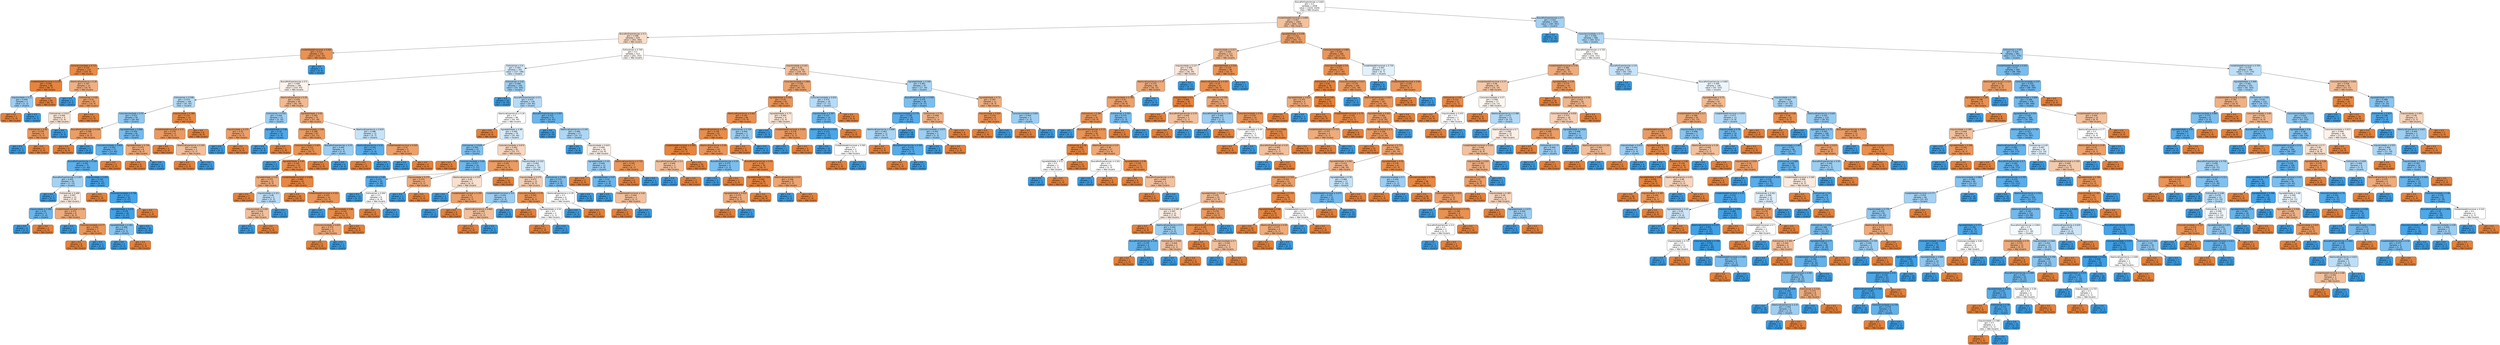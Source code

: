 digraph Tree {
node [shape=box, style="filled, rounded", color="black", fontname=helvetica] ;
edge [fontname=helvetica] ;
0 [label=<BuscaPorExperiencias &le; 0.602<br/>gini = 0.5<br/>samples = 2058<br/>value = [1029, 1029]<br/>class = Não Usuario>, fillcolor="#ffffff"] ;
1 [label=<InstabilidadeEmocional &le; 0.669<br/>gini = 0.447<br/>samples = 1002<br/>value = [664, 338]<br/>class = Não Usuario>, fillcolor="#f2c19e"] ;
0 -> 1 [labeldistance=2.5, labelangle=45, headlabel="True"] ;
2 [label=<BuscaPorExperiencias &le; 0.2<br/>gini = 0.488<br/>samples = 629<br/>value = [363, 266]<br/>class = Não Usuario>, fillcolor="#f8ddca"] ;
1 -> 2 ;
3 [label=<InstabilidadeEmocional &le; 0.642<br/>gini = 0.212<br/>samples = 116<br/>value = [102, 14]<br/>class = Não Usuario>, fillcolor="#e99254"] ;
2 -> 3 ;
4 [label=<Conscienciosidade &le; 0.713<br/>gini = 0.135<br/>samples = 110<br/>value = [102, 8]<br/>class = Não Usuario>, fillcolor="#e78b49"] ;
3 -> 4 ;
5 [label=<InstabilidadeEmocional &le; 0.235<br/>gini = 0.044<br/>samples = 88<br/>value = [86, 2]<br/>class = Não Usuario>, fillcolor="#e6843e"] ;
4 -> 5 ;
6 [label=<Impulsividade &le; 0.11<br/>gini = 0.444<br/>samples = 3<br/>value = [1, 2]<br/>class = Usuario>, fillcolor="#9ccef2"] ;
5 -> 6 ;
7 [label=<gini = 0.0<br/>samples = 1<br/>value = [1, 0]<br/>class = Não Usuario>, fillcolor="#e58139"] ;
6 -> 7 ;
8 [label=<gini = 0.0<br/>samples = 2<br/>value = [0, 2]<br/>class = Usuario>, fillcolor="#399de5"] ;
6 -> 8 ;
9 [label=<gini = 0.0<br/>samples = 85<br/>value = [85, 0]<br/>class = Não Usuario>, fillcolor="#e58139"] ;
5 -> 9 ;
10 [label=<AberturaExperiencia &le; 0.28<br/>gini = 0.397<br/>samples = 22<br/>value = [16, 6]<br/>class = Não Usuario>, fillcolor="#efb083"] ;
4 -> 10 ;
11 [label=<gini = 0.0<br/>samples = 2<br/>value = [0, 2]<br/>class = Usuario>, fillcolor="#399de5"] ;
10 -> 11 ;
12 [label=<Extroversao &le; 0.66<br/>gini = 0.32<br/>samples = 20<br/>value = [16, 4]<br/>class = Não Usuario>, fillcolor="#eca06a"] ;
10 -> 12 ;
13 [label=<Extroversao &le; 0.615<br/>gini = 0.494<br/>samples = 9<br/>value = [5, 4]<br/>class = Não Usuario>, fillcolor="#fae6d7"] ;
12 -> 13 ;
14 [label=<Extroversao &le; 0.48<br/>gini = 0.278<br/>samples = 6<br/>value = [5, 1]<br/>class = Não Usuario>, fillcolor="#ea9a61"] ;
13 -> 14 ;
15 [label=<gini = 0.0<br/>samples = 1<br/>value = [0, 1]<br/>class = Usuario>, fillcolor="#399de5"] ;
14 -> 15 ;
16 [label=<gini = 0.0<br/>samples = 5<br/>value = [5, 0]<br/>class = Não Usuario>, fillcolor="#e58139"] ;
14 -> 16 ;
17 [label=<gini = 0.0<br/>samples = 3<br/>value = [0, 3]<br/>class = Usuario>, fillcolor="#399de5"] ;
13 -> 17 ;
18 [label=<gini = 0.0<br/>samples = 11<br/>value = [11, 0]<br/>class = Não Usuario>, fillcolor="#e58139"] ;
12 -> 18 ;
19 [label=<gini = 0.0<br/>samples = 6<br/>value = [0, 6]<br/>class = Usuario>, fillcolor="#399de5"] ;
3 -> 19 ;
20 [label=<Extroversao &le; 0.709<br/>gini = 0.5<br/>samples = 513<br/>value = [261, 252]<br/>class = Não Usuario>, fillcolor="#fefbf8"] ;
2 -> 20 ;
21 [label=<Extroversao &le; 0.6<br/>gini = 0.493<br/>samples = 355<br/>value = [157, 198]<br/>class = Usuario>, fillcolor="#d6ebfa"] ;
20 -> 21 ;
22 [label=<BuscaPorExperiencias &le; 0.5<br/>gini = 0.499<br/>samples = 196<br/>value = [103, 93]<br/>class = Não Usuario>, fillcolor="#fcf3ec"] ;
21 -> 22 ;
23 [label=<Extroversao &le; 0.598<br/>gini = 0.474<br/>samples = 106<br/>value = [41, 65]<br/>class = Usuario>, fillcolor="#b6dbf5"] ;
22 -> 23 ;
24 [label=<Conscienciosidade &le; 0.55<br/>gini = 0.423<br/>samples = 92<br/>value = [28, 64]<br/>class = Usuario>, fillcolor="#90c8f0"] ;
23 -> 24 ;
25 [label=<BuscaPorExperiencias &le; 0.434<br/>gini = 0.298<br/>samples = 11<br/>value = [9, 2]<br/>class = Não Usuario>, fillcolor="#eb9d65"] ;
24 -> 25 ;
26 [label=<gini = 0.0<br/>samples = 9<br/>value = [9, 0]<br/>class = Não Usuario>, fillcolor="#e58139"] ;
25 -> 26 ;
27 [label=<gini = 0.0<br/>samples = 2<br/>value = [0, 2]<br/>class = Usuario>, fillcolor="#399de5"] ;
25 -> 27 ;
28 [label=<Agradabilidade &le; 0.668<br/>gini = 0.359<br/>samples = 81<br/>value = [19, 62]<br/>class = Usuario>, fillcolor="#76bbed"] ;
24 -> 28 ;
29 [label=<Conscienciosidade &le; 0.839<br/>gini = 0.293<br/>samples = 73<br/>value = [13, 60]<br/>class = Usuario>, fillcolor="#64b2eb"] ;
28 -> 29 ;
30 [label=<BuscaPorExperiencias &le; 0.309<br/>gini = 0.262<br/>samples = 71<br/>value = [11, 60]<br/>class = Usuario>, fillcolor="#5dafea"] ;
29 -> 30 ;
31 [label=<BuscaPorExperiencias &le; 0.297<br/>gini = 0.455<br/>samples = 20<br/>value = [7, 13]<br/>class = Usuario>, fillcolor="#a4d2f3"] ;
30 -> 31 ;
32 [label=<gini = 0.0<br/>samples = 7<br/>value = [0, 7]<br/>class = Usuario>, fillcolor="#399de5"] ;
31 -> 32 ;
33 [label=<Extroversao &le; 0.499<br/>gini = 0.497<br/>samples = 13<br/>value = [7, 6]<br/>class = Não Usuario>, fillcolor="#fbede3"] ;
31 -> 33 ;
34 [label=<Impulsividade &le; 0.385<br/>gini = 0.32<br/>samples = 5<br/>value = [1, 4]<br/>class = Usuario>, fillcolor="#6ab6ec"] ;
33 -> 34 ;
35 [label=<gini = 0.0<br/>samples = 4<br/>value = [0, 4]<br/>class = Usuario>, fillcolor="#399de5"] ;
34 -> 35 ;
36 [label=<gini = 0.0<br/>samples = 1<br/>value = [1, 0]<br/>class = Não Usuario>, fillcolor="#e58139"] ;
34 -> 36 ;
37 [label=<InstabilidadeEmocional &le; 0.38<br/>gini = 0.375<br/>samples = 8<br/>value = [6, 2]<br/>class = Não Usuario>, fillcolor="#eeab7b"] ;
33 -> 37 ;
38 [label=<gini = 0.0<br/>samples = 1<br/>value = [0, 1]<br/>class = Usuario>, fillcolor="#399de5"] ;
37 -> 38 ;
39 [label=<Conscienciosidade &le; 0.77<br/>gini = 0.245<br/>samples = 7<br/>value = [6, 1]<br/>class = Não Usuario>, fillcolor="#e9965a"] ;
37 -> 39 ;
40 [label=<gini = 0.0<br/>samples = 6<br/>value = [6, 0]<br/>class = Não Usuario>, fillcolor="#e58139"] ;
39 -> 40 ;
41 [label=<gini = 0.0<br/>samples = 1<br/>value = [0, 1]<br/>class = Usuario>, fillcolor="#399de5"] ;
39 -> 41 ;
42 [label=<Impulsividade &le; 0.055<br/>gini = 0.145<br/>samples = 51<br/>value = [4, 47]<br/>class = Usuario>, fillcolor="#4aa5e7"] ;
30 -> 42 ;
43 [label=<gini = 0.0<br/>samples = 1<br/>value = [1, 0]<br/>class = Não Usuario>, fillcolor="#e58139"] ;
42 -> 43 ;
44 [label=<Conscienciosidade &le; 0.796<br/>gini = 0.113<br/>samples = 50<br/>value = [3, 47]<br/>class = Usuario>, fillcolor="#46a3e7"] ;
42 -> 44 ;
45 [label=<Agradabilidade &le; 0.419<br/>gini = 0.078<br/>samples = 49<br/>value = [2, 47]<br/>class = Usuario>, fillcolor="#41a1e6"] ;
44 -> 45 ;
46 [label=<Agradabilidade &le; 0.391<br/>gini = 0.408<br/>samples = 7<br/>value = [2, 5]<br/>class = Usuario>, fillcolor="#88c4ef"] ;
45 -> 46 ;
47 [label=<gini = 0.0<br/>samples = 5<br/>value = [0, 5]<br/>class = Usuario>, fillcolor="#399de5"] ;
46 -> 47 ;
48 [label=<gini = 0.0<br/>samples = 2<br/>value = [2, 0]<br/>class = Não Usuario>, fillcolor="#e58139"] ;
46 -> 48 ;
49 [label=<gini = 0.0<br/>samples = 42<br/>value = [0, 42]<br/>class = Usuario>, fillcolor="#399de5"] ;
45 -> 49 ;
50 [label=<gini = 0.0<br/>samples = 1<br/>value = [1, 0]<br/>class = Não Usuario>, fillcolor="#e58139"] ;
44 -> 50 ;
51 [label=<gini = 0.0<br/>samples = 2<br/>value = [2, 0]<br/>class = Não Usuario>, fillcolor="#e58139"] ;
29 -> 51 ;
52 [label=<Agradabilidade &le; 0.739<br/>gini = 0.375<br/>samples = 8<br/>value = [6, 2]<br/>class = Não Usuario>, fillcolor="#eeab7b"] ;
28 -> 52 ;
53 [label=<gini = 0.0<br/>samples = 6<br/>value = [6, 0]<br/>class = Não Usuario>, fillcolor="#e58139"] ;
52 -> 53 ;
54 [label=<gini = 0.0<br/>samples = 2<br/>value = [0, 2]<br/>class = Usuario>, fillcolor="#399de5"] ;
52 -> 54 ;
55 [label=<Impulsividade &le; 0.385<br/>gini = 0.133<br/>samples = 14<br/>value = [13, 1]<br/>class = Não Usuario>, fillcolor="#e78b48"] ;
23 -> 55 ;
56 [label=<InstabilidadeEmocional &le; 0.51<br/>gini = 0.278<br/>samples = 6<br/>value = [5, 1]<br/>class = Não Usuario>, fillcolor="#ea9a61"] ;
55 -> 56 ;
57 [label=<gini = 0.0<br/>samples = 3<br/>value = [3, 0]<br/>class = Não Usuario>, fillcolor="#e58139"] ;
56 -> 57 ;
58 [label=<AberturaExperiencia &le; 0.295<br/>gini = 0.444<br/>samples = 3<br/>value = [2, 1]<br/>class = Não Usuario>, fillcolor="#f2c09c"] ;
56 -> 58 ;
59 [label=<gini = 0.0<br/>samples = 2<br/>value = [2, 0]<br/>class = Não Usuario>, fillcolor="#e58139"] ;
58 -> 59 ;
60 [label=<gini = 0.0<br/>samples = 1<br/>value = [0, 1]<br/>class = Usuario>, fillcolor="#399de5"] ;
58 -> 60 ;
61 [label=<gini = 0.0<br/>samples = 8<br/>value = [8, 0]<br/>class = Não Usuario>, fillcolor="#e58139"] ;
55 -> 61 ;
62 [label=<AberturaExperiencia &le; 0.28<br/>gini = 0.429<br/>samples = 90<br/>value = [62, 28]<br/>class = Não Usuario>, fillcolor="#f1ba92"] ;
22 -> 62 ;
63 [label=<Extroversao &le; 0.545<br/>gini = 0.444<br/>samples = 15<br/>value = [5, 10]<br/>class = Usuario>, fillcolor="#9ccef2"] ;
62 -> 63 ;
64 [label=<Impulsividade &le; 0.275<br/>gini = 0.32<br/>samples = 5<br/>value = [4, 1]<br/>class = Não Usuario>, fillcolor="#eca06a"] ;
63 -> 64 ;
65 [label=<gini = 0.0<br/>samples = 1<br/>value = [0, 1]<br/>class = Usuario>, fillcolor="#399de5"] ;
64 -> 65 ;
66 [label=<gini = 0.0<br/>samples = 4<br/>value = [4, 0]<br/>class = Não Usuario>, fillcolor="#e58139"] ;
64 -> 66 ;
67 [label=<Agradabilidade &le; 0.68<br/>gini = 0.18<br/>samples = 10<br/>value = [1, 9]<br/>class = Usuario>, fillcolor="#4fa8e8"] ;
63 -> 67 ;
68 [label=<gini = 0.0<br/>samples = 9<br/>value = [0, 9]<br/>class = Usuario>, fillcolor="#399de5"] ;
67 -> 68 ;
69 [label=<gini = 0.0<br/>samples = 1<br/>value = [1, 0]<br/>class = Não Usuario>, fillcolor="#e58139"] ;
67 -> 69 ;
70 [label=<Agradabilidade &le; 0.65<br/>gini = 0.365<br/>samples = 75<br/>value = [57, 18]<br/>class = Não Usuario>, fillcolor="#eda978"] ;
62 -> 70 ;
71 [label=<Conscienciosidade &le; 0.84<br/>gini = 0.288<br/>samples = 63<br/>value = [52, 11]<br/>class = Não Usuario>, fillcolor="#ea9c63"] ;
70 -> 71 ;
72 [label=<Conscienciosidade &le; 0.405<br/>gini = 0.215<br/>samples = 57<br/>value = [50, 7]<br/>class = Não Usuario>, fillcolor="#e99355"] ;
71 -> 72 ;
73 [label=<gini = 0.0<br/>samples = 2<br/>value = [0, 2]<br/>class = Usuario>, fillcolor="#399de5"] ;
72 -> 73 ;
74 [label=<Agradabilidade &le; 0.45<br/>gini = 0.165<br/>samples = 55<br/>value = [50, 5]<br/>class = Não Usuario>, fillcolor="#e88e4d"] ;
72 -> 74 ;
75 [label=<Agradabilidade &le; 0.41<br/>gini = 0.375<br/>samples = 12<br/>value = [9, 3]<br/>class = Não Usuario>, fillcolor="#eeab7b"] ;
74 -> 75 ;
76 [label=<gini = 0.0<br/>samples = 7<br/>value = [7, 0]<br/>class = Não Usuario>, fillcolor="#e58139"] ;
75 -> 76 ;
77 [label=<Impulsividade &le; 0.321<br/>gini = 0.48<br/>samples = 5<br/>value = [2, 3]<br/>class = Usuario>, fillcolor="#bddef6"] ;
75 -> 77 ;
78 [label=<Impulsividade &le; 0.165<br/>gini = 0.444<br/>samples = 3<br/>value = [2, 1]<br/>class = Não Usuario>, fillcolor="#f2c09c"] ;
77 -> 78 ;
79 [label=<gini = 0.0<br/>samples = 1<br/>value = [0, 1]<br/>class = Usuario>, fillcolor="#399de5"] ;
78 -> 79 ;
80 [label=<gini = 0.0<br/>samples = 2<br/>value = [2, 0]<br/>class = Não Usuario>, fillcolor="#e58139"] ;
78 -> 80 ;
81 [label=<gini = 0.0<br/>samples = 2<br/>value = [0, 2]<br/>class = Usuario>, fillcolor="#399de5"] ;
77 -> 81 ;
82 [label=<InstabilidadeEmocional &le; 0.526<br/>gini = 0.089<br/>samples = 43<br/>value = [41, 2]<br/>class = Não Usuario>, fillcolor="#e68743"] ;
74 -> 82 ;
83 [label=<gini = 0.0<br/>samples = 29<br/>value = [29, 0]<br/>class = Não Usuario>, fillcolor="#e58139"] ;
82 -> 83 ;
84 [label=<InstabilidadeEmocional &le; 0.541<br/>gini = 0.245<br/>samples = 14<br/>value = [12, 2]<br/>class = Não Usuario>, fillcolor="#e9965a"] ;
82 -> 84 ;
85 [label=<gini = 0.0<br/>samples = 1<br/>value = [0, 1]<br/>class = Usuario>, fillcolor="#399de5"] ;
84 -> 85 ;
86 [label=<Conscienciosidade &le; 0.66<br/>gini = 0.142<br/>samples = 13<br/>value = [12, 1]<br/>class = Não Usuario>, fillcolor="#e78c49"] ;
84 -> 86 ;
87 [label=<Conscienciosidade &le; 0.625<br/>gini = 0.375<br/>samples = 4<br/>value = [3, 1]<br/>class = Não Usuario>, fillcolor="#eeab7b"] ;
86 -> 87 ;
88 [label=<gini = 0.0<br/>samples = 3<br/>value = [3, 0]<br/>class = Não Usuario>, fillcolor="#e58139"] ;
87 -> 88 ;
89 [label=<gini = 0.0<br/>samples = 1<br/>value = [0, 1]<br/>class = Usuario>, fillcolor="#399de5"] ;
87 -> 89 ;
90 [label=<gini = 0.0<br/>samples = 9<br/>value = [9, 0]<br/>class = Não Usuario>, fillcolor="#e58139"] ;
86 -> 90 ;
91 [label=<BuscaPorExperiencias &le; 0.55<br/>gini = 0.444<br/>samples = 6<br/>value = [2, 4]<br/>class = Usuario>, fillcolor="#9ccef2"] ;
71 -> 91 ;
92 [label=<gini = 0.0<br/>samples = 2<br/>value = [2, 0]<br/>class = Não Usuario>, fillcolor="#e58139"] ;
91 -> 92 ;
93 [label=<gini = 0.0<br/>samples = 4<br/>value = [0, 4]<br/>class = Usuario>, fillcolor="#399de5"] ;
91 -> 93 ;
94 [label=<AberturaExperiencia &le; 0.619<br/>gini = 0.486<br/>samples = 12<br/>value = [5, 7]<br/>class = Usuario>, fillcolor="#c6e3f8"] ;
70 -> 94 ;
95 [label=<AberturaExperiencia &le; 0.41<br/>gini = 0.245<br/>samples = 7<br/>value = [1, 6]<br/>class = Usuario>, fillcolor="#5aade9"] ;
94 -> 95 ;
96 [label=<gini = 0.0<br/>samples = 1<br/>value = [1, 0]<br/>class = Não Usuario>, fillcolor="#e58139"] ;
95 -> 96 ;
97 [label=<gini = 0.0<br/>samples = 6<br/>value = [0, 6]<br/>class = Usuario>, fillcolor="#399de5"] ;
95 -> 97 ;
98 [label=<InstabilidadeEmocional &le; 0.545<br/>gini = 0.32<br/>samples = 5<br/>value = [4, 1]<br/>class = Não Usuario>, fillcolor="#eca06a"] ;
94 -> 98 ;
99 [label=<gini = 0.0<br/>samples = 1<br/>value = [0, 1]<br/>class = Usuario>, fillcolor="#399de5"] ;
98 -> 99 ;
100 [label=<gini = 0.0<br/>samples = 4<br/>value = [4, 0]<br/>class = Não Usuario>, fillcolor="#e58139"] ;
98 -> 100 ;
101 [label=<Extroversao &le; 0.62<br/>gini = 0.449<br/>samples = 159<br/>value = [54, 105]<br/>class = Usuario>, fillcolor="#9fcff2"] ;
21 -> 101 ;
102 [label=<gini = 0.0<br/>samples = 20<br/>value = [0, 20]<br/>class = Usuario>, fillcolor="#399de5"] ;
101 -> 102 ;
103 [label=<BuscaPorExperiencias &le; 0.5<br/>gini = 0.475<br/>samples = 139<br/>value = [54, 85]<br/>class = Usuario>, fillcolor="#b7dbf6"] ;
101 -> 103 ;
104 [label=<AberturaExperiencia &le; 0.26<br/>gini = 0.5<br/>samples = 88<br/>value = [44, 44]<br/>class = Não Usuario>, fillcolor="#ffffff"] ;
103 -> 104 ;
105 [label=<gini = 0.0<br/>samples = 9<br/>value = [9, 0]<br/>class = Não Usuario>, fillcolor="#e58139"] ;
104 -> 105 ;
106 [label=<Agradabilidade &le; 0.48<br/>gini = 0.494<br/>samples = 79<br/>value = [35, 44]<br/>class = Usuario>, fillcolor="#d7ebfa"] ;
104 -> 106 ;
107 [label=<Extroversao &le; 0.629<br/>gini = 0.394<br/>samples = 37<br/>value = [10, 27]<br/>class = Usuario>, fillcolor="#82c1ef"] ;
106 -> 107 ;
108 [label=<gini = 0.0<br/>samples = 3<br/>value = [3, 0]<br/>class = Não Usuario>, fillcolor="#e58139"] ;
107 -> 108 ;
109 [label=<Conscienciosidade &le; 0.84<br/>gini = 0.327<br/>samples = 34<br/>value = [7, 27]<br/>class = Usuario>, fillcolor="#6cb6ec"] ;
107 -> 109 ;
110 [label=<Extroversao &le; 0.69<br/>gini = 0.231<br/>samples = 30<br/>value = [4, 26]<br/>class = Usuario>, fillcolor="#57ace9"] ;
109 -> 110 ;
111 [label=<gini = 0.0<br/>samples = 22<br/>value = [0, 22]<br/>class = Usuario>, fillcolor="#399de5"] ;
110 -> 111 ;
112 [label=<Extroversao &le; 0.692<br/>gini = 0.5<br/>samples = 8<br/>value = [4, 4]<br/>class = Não Usuario>, fillcolor="#ffffff"] ;
110 -> 112 ;
113 [label=<gini = 0.0<br/>samples = 4<br/>value = [4, 0]<br/>class = Não Usuario>, fillcolor="#e58139"] ;
112 -> 113 ;
114 [label=<gini = 0.0<br/>samples = 4<br/>value = [0, 4]<br/>class = Usuario>, fillcolor="#399de5"] ;
112 -> 114 ;
115 [label=<Impulsividade &le; 0.275<br/>gini = 0.375<br/>samples = 4<br/>value = [3, 1]<br/>class = Não Usuario>, fillcolor="#eeab7b"] ;
109 -> 115 ;
116 [label=<gini = 0.0<br/>samples = 1<br/>value = [0, 1]<br/>class = Usuario>, fillcolor="#399de5"] ;
115 -> 116 ;
117 [label=<gini = 0.0<br/>samples = 3<br/>value = [3, 0]<br/>class = Não Usuario>, fillcolor="#e58139"] ;
115 -> 117 ;
118 [label=<Conscienciosidade &le; 0.674<br/>gini = 0.482<br/>samples = 42<br/>value = [25, 17]<br/>class = Não Usuario>, fillcolor="#f7d7c0"] ;
106 -> 118 ;
119 [label=<InstabilidadeEmocional &le; 0.49<br/>gini = 0.291<br/>samples = 17<br/>value = [14, 3]<br/>class = Não Usuario>, fillcolor="#eb9c63"] ;
118 -> 119 ;
120 [label=<AberturaExperiencia &le; 0.555<br/>gini = 0.49<br/>samples = 7<br/>value = [4, 3]<br/>class = Não Usuario>, fillcolor="#f8e0ce"] ;
119 -> 120 ;
121 [label=<gini = 0.0<br/>samples = 2<br/>value = [0, 2]<br/>class = Usuario>, fillcolor="#399de5"] ;
120 -> 121 ;
122 [label=<InstabilidadeEmocional &le; 0.295<br/>gini = 0.32<br/>samples = 5<br/>value = [4, 1]<br/>class = Não Usuario>, fillcolor="#eca06a"] ;
120 -> 122 ;
123 [label=<gini = 0.0<br/>samples = 1<br/>value = [0, 1]<br/>class = Usuario>, fillcolor="#399de5"] ;
122 -> 123 ;
124 [label=<gini = 0.0<br/>samples = 4<br/>value = [4, 0]<br/>class = Não Usuario>, fillcolor="#e58139"] ;
122 -> 124 ;
125 [label=<gini = 0.0<br/>samples = 10<br/>value = [10, 0]<br/>class = Não Usuario>, fillcolor="#e58139"] ;
119 -> 125 ;
126 [label=<Impulsividade &le; 0.332<br/>gini = 0.493<br/>samples = 25<br/>value = [11, 14]<br/>class = Usuario>, fillcolor="#d5eaf9"] ;
118 -> 126 ;
127 [label=<Impulsividade &le; 0.275<br/>gini = 0.473<br/>samples = 13<br/>value = [8, 5]<br/>class = Não Usuario>, fillcolor="#f5d0b5"] ;
126 -> 127 ;
128 [label=<InstabilidadeEmocional &le; 0.6<br/>gini = 0.444<br/>samples = 6<br/>value = [2, 4]<br/>class = Usuario>, fillcolor="#9ccef2"] ;
127 -> 128 ;
129 [label=<AberturaExperiencia &le; 0.665<br/>gini = 0.444<br/>samples = 3<br/>value = [2, 1]<br/>class = Não Usuario>, fillcolor="#f2c09c"] ;
128 -> 129 ;
130 [label=<gini = 0.0<br/>samples = 2<br/>value = [2, 0]<br/>class = Não Usuario>, fillcolor="#e58139"] ;
129 -> 130 ;
131 [label=<gini = 0.0<br/>samples = 1<br/>value = [0, 1]<br/>class = Usuario>, fillcolor="#399de5"] ;
129 -> 131 ;
132 [label=<gini = 0.0<br/>samples = 3<br/>value = [0, 3]<br/>class = Usuario>, fillcolor="#399de5"] ;
128 -> 132 ;
133 [label=<Conscienciosidade &le; 0.79<br/>gini = 0.245<br/>samples = 7<br/>value = [6, 1]<br/>class = Não Usuario>, fillcolor="#e9965a"] ;
127 -> 133 ;
134 [label=<gini = 0.0<br/>samples = 5<br/>value = [5, 0]<br/>class = Não Usuario>, fillcolor="#e58139"] ;
133 -> 134 ;
135 [label=<Agradabilidade &le; 0.54<br/>gini = 0.5<br/>samples = 2<br/>value = [1, 1]<br/>class = Não Usuario>, fillcolor="#ffffff"] ;
133 -> 135 ;
136 [label=<gini = 0.0<br/>samples = 1<br/>value = [1, 0]<br/>class = Não Usuario>, fillcolor="#e58139"] ;
135 -> 136 ;
137 [label=<gini = 0.0<br/>samples = 1<br/>value = [0, 1]<br/>class = Usuario>, fillcolor="#399de5"] ;
135 -> 137 ;
138 [label=<Extroversao &le; 0.626<br/>gini = 0.375<br/>samples = 12<br/>value = [3, 9]<br/>class = Usuario>, fillcolor="#7bbeee"] ;
126 -> 138 ;
139 [label=<AberturaExperiencia &le; 0.39<br/>gini = 0.5<br/>samples = 6<br/>value = [3, 3]<br/>class = Não Usuario>, fillcolor="#ffffff"] ;
138 -> 139 ;
140 [label=<gini = 0.0<br/>samples = 3<br/>value = [0, 3]<br/>class = Usuario>, fillcolor="#399de5"] ;
139 -> 140 ;
141 [label=<gini = 0.0<br/>samples = 3<br/>value = [3, 0]<br/>class = Não Usuario>, fillcolor="#e58139"] ;
139 -> 141 ;
142 [label=<gini = 0.0<br/>samples = 6<br/>value = [0, 6]<br/>class = Usuario>, fillcolor="#399de5"] ;
138 -> 142 ;
143 [label=<BuscaPorExperiencias &le; 0.597<br/>gini = 0.315<br/>samples = 51<br/>value = [10, 41]<br/>class = Usuario>, fillcolor="#69b5eb"] ;
103 -> 143 ;
144 [label=<gini = 0.0<br/>samples = 24<br/>value = [0, 24]<br/>class = Usuario>, fillcolor="#399de5"] ;
143 -> 144 ;
145 [label=<AberturaExperiencia &le; 0.345<br/>gini = 0.466<br/>samples = 27<br/>value = [10, 17]<br/>class = Usuario>, fillcolor="#add7f4"] ;
143 -> 145 ;
146 [label=<gini = 0.0<br/>samples = 8<br/>value = [0, 8]<br/>class = Usuario>, fillcolor="#399de5"] ;
145 -> 146 ;
147 [label=<Impulsividade &le; 0.643<br/>gini = 0.499<br/>samples = 19<br/>value = [10, 9]<br/>class = Não Usuario>, fillcolor="#fcf2eb"] ;
145 -> 147 ;
148 [label=<Agradabilidade &le; 0.43<br/>gini = 0.444<br/>samples = 12<br/>value = [4, 8]<br/>class = Usuario>, fillcolor="#9ccef2"] ;
147 -> 148 ;
149 [label=<gini = 0.0<br/>samples = 2<br/>value = [2, 0]<br/>class = Não Usuario>, fillcolor="#e58139"] ;
148 -> 149 ;
150 [label=<Agradabilidade &le; 0.67<br/>gini = 0.32<br/>samples = 10<br/>value = [2, 8]<br/>class = Usuario>, fillcolor="#6ab6ec"] ;
148 -> 150 ;
151 [label=<gini = 0.0<br/>samples = 7<br/>value = [0, 7]<br/>class = Usuario>, fillcolor="#399de5"] ;
150 -> 151 ;
152 [label=<InstabilidadeEmocional &le; 0.62<br/>gini = 0.444<br/>samples = 3<br/>value = [2, 1]<br/>class = Não Usuario>, fillcolor="#f2c09c"] ;
150 -> 152 ;
153 [label=<gini = 0.0<br/>samples = 2<br/>value = [2, 0]<br/>class = Não Usuario>, fillcolor="#e58139"] ;
152 -> 153 ;
154 [label=<gini = 0.0<br/>samples = 1<br/>value = [0, 1]<br/>class = Usuario>, fillcolor="#399de5"] ;
152 -> 154 ;
155 [label=<AberturaExperiencia &le; 0.725<br/>gini = 0.245<br/>samples = 7<br/>value = [6, 1]<br/>class = Não Usuario>, fillcolor="#e9965a"] ;
147 -> 155 ;
156 [label=<gini = 0.0<br/>samples = 6<br/>value = [6, 0]<br/>class = Não Usuario>, fillcolor="#e58139"] ;
155 -> 156 ;
157 [label=<gini = 0.0<br/>samples = 1<br/>value = [0, 1]<br/>class = Usuario>, fillcolor="#399de5"] ;
155 -> 157 ;
158 [label=<Impulsividade &le; 0.441<br/>gini = 0.45<br/>samples = 158<br/>value = [104, 54]<br/>class = Não Usuario>, fillcolor="#f2c2a0"] ;
20 -> 158 ;
159 [label=<Conscienciosidade &le; 0.884<br/>gini = 0.339<br/>samples = 111<br/>value = [87, 24]<br/>class = Não Usuario>, fillcolor="#eca470"] ;
158 -> 159 ;
160 [label=<Agradabilidade &le; 0.702<br/>gini = 0.24<br/>samples = 93<br/>value = [80, 13]<br/>class = Não Usuario>, fillcolor="#e99559"] ;
159 -> 160 ;
161 [label=<AberturaExperiencia &le; 0.901<br/>gini = 0.191<br/>samples = 84<br/>value = [75, 9]<br/>class = Não Usuario>, fillcolor="#e89051"] ;
160 -> 161 ;
162 [label=<AberturaExperiencia &le; 0.45<br/>gini = 0.158<br/>samples = 81<br/>value = [74, 7]<br/>class = Não Usuario>, fillcolor="#e78d4c"] ;
161 -> 162 ;
163 [label=<InstabilidadeEmocional &le; 0.345<br/>gini = 0.051<br/>samples = 38<br/>value = [37, 1]<br/>class = Não Usuario>, fillcolor="#e6843e"] ;
162 -> 163 ;
164 [label=<BuscaPorExperiencias &le; 0.4<br/>gini = 0.444<br/>samples = 3<br/>value = [2, 1]<br/>class = Não Usuario>, fillcolor="#f2c09c"] ;
163 -> 164 ;
165 [label=<gini = 0.0<br/>samples = 1<br/>value = [0, 1]<br/>class = Usuario>, fillcolor="#399de5"] ;
164 -> 165 ;
166 [label=<gini = 0.0<br/>samples = 2<br/>value = [2, 0]<br/>class = Não Usuario>, fillcolor="#e58139"] ;
164 -> 166 ;
167 [label=<gini = 0.0<br/>samples = 35<br/>value = [35, 0]<br/>class = Não Usuario>, fillcolor="#e58139"] ;
163 -> 167 ;
168 [label=<AberturaExperiencia &le; 0.49<br/>gini = 0.24<br/>samples = 43<br/>value = [37, 6]<br/>class = Não Usuario>, fillcolor="#e99559"] ;
162 -> 168 ;
169 [label=<BuscaPorExperiencias &le; 0.55<br/>gini = 0.375<br/>samples = 4<br/>value = [1, 3]<br/>class = Usuario>, fillcolor="#7bbeee"] ;
168 -> 169 ;
170 [label=<gini = 0.0<br/>samples = 3<br/>value = [0, 3]<br/>class = Usuario>, fillcolor="#399de5"] ;
169 -> 170 ;
171 [label=<gini = 0.0<br/>samples = 1<br/>value = [1, 0]<br/>class = Não Usuario>, fillcolor="#e58139"] ;
169 -> 171 ;
172 [label=<BuscaPorExperiencias &le; 0.55<br/>gini = 0.142<br/>samples = 39<br/>value = [36, 3]<br/>class = Não Usuario>, fillcolor="#e78c49"] ;
168 -> 172 ;
173 [label=<Agradabilidade &le; 0.454<br/>gini = 0.064<br/>samples = 30<br/>value = [29, 1]<br/>class = Não Usuario>, fillcolor="#e68540"] ;
172 -> 173 ;
174 [label=<Agradabilidade &le; 0.424<br/>gini = 0.375<br/>samples = 4<br/>value = [3, 1]<br/>class = Não Usuario>, fillcolor="#eeab7b"] ;
173 -> 174 ;
175 [label=<gini = 0.0<br/>samples = 3<br/>value = [3, 0]<br/>class = Não Usuario>, fillcolor="#e58139"] ;
174 -> 175 ;
176 [label=<gini = 0.0<br/>samples = 1<br/>value = [0, 1]<br/>class = Usuario>, fillcolor="#399de5"] ;
174 -> 176 ;
177 [label=<gini = 0.0<br/>samples = 26<br/>value = [26, 0]<br/>class = Não Usuario>, fillcolor="#e58139"] ;
173 -> 177 ;
178 [label=<AberturaExperiencia &le; 0.57<br/>gini = 0.346<br/>samples = 9<br/>value = [7, 2]<br/>class = Não Usuario>, fillcolor="#eca572"] ;
172 -> 178 ;
179 [label=<gini = 0.0<br/>samples = 2<br/>value = [0, 2]<br/>class = Usuario>, fillcolor="#399de5"] ;
178 -> 179 ;
180 [label=<gini = 0.0<br/>samples = 7<br/>value = [7, 0]<br/>class = Não Usuario>, fillcolor="#e58139"] ;
178 -> 180 ;
181 [label=<Extroversao &le; 0.756<br/>gini = 0.444<br/>samples = 3<br/>value = [1, 2]<br/>class = Usuario>, fillcolor="#9ccef2"] ;
161 -> 181 ;
182 [label=<gini = 0.0<br/>samples = 1<br/>value = [1, 0]<br/>class = Não Usuario>, fillcolor="#e58139"] ;
181 -> 182 ;
183 [label=<gini = 0.0<br/>samples = 2<br/>value = [0, 2]<br/>class = Usuario>, fillcolor="#399de5"] ;
181 -> 183 ;
184 [label=<Agradabilidade &le; 0.73<br/>gini = 0.494<br/>samples = 9<br/>value = [5, 4]<br/>class = Não Usuario>, fillcolor="#fae6d7"] ;
160 -> 184 ;
185 [label=<gini = 0.0<br/>samples = 3<br/>value = [0, 3]<br/>class = Usuario>, fillcolor="#399de5"] ;
184 -> 185 ;
186 [label=<InstabilidadeEmocional &le; 0.535<br/>gini = 0.278<br/>samples = 6<br/>value = [5, 1]<br/>class = Não Usuario>, fillcolor="#ea9a61"] ;
184 -> 186 ;
187 [label=<gini = 0.0<br/>samples = 1<br/>value = [0, 1]<br/>class = Usuario>, fillcolor="#399de5"] ;
186 -> 187 ;
188 [label=<gini = 0.0<br/>samples = 5<br/>value = [5, 0]<br/>class = Não Usuario>, fillcolor="#e58139"] ;
186 -> 188 ;
189 [label=<Conscienciosidade &le; 0.933<br/>gini = 0.475<br/>samples = 18<br/>value = [7, 11]<br/>class = Usuario>, fillcolor="#b7dbf6"] ;
159 -> 189 ;
190 [label=<Impulsividade &le; 0.397<br/>gini = 0.337<br/>samples = 14<br/>value = [3, 11]<br/>class = Usuario>, fillcolor="#6fb8ec"] ;
189 -> 190 ;
191 [label=<AberturaExperiencia &le; 0.52<br/>gini = 0.153<br/>samples = 12<br/>value = [1, 11]<br/>class = Usuario>, fillcolor="#4ba6e7"] ;
190 -> 191 ;
192 [label=<gini = 0.0<br/>samples = 10<br/>value = [0, 10]<br/>class = Usuario>, fillcolor="#399de5"] ;
191 -> 192 ;
193 [label=<InstabilidadeEmocional &le; 0.595<br/>gini = 0.5<br/>samples = 2<br/>value = [1, 1]<br/>class = Não Usuario>, fillcolor="#ffffff"] ;
191 -> 193 ;
194 [label=<gini = 0.0<br/>samples = 1<br/>value = [1, 0]<br/>class = Não Usuario>, fillcolor="#e58139"] ;
193 -> 194 ;
195 [label=<gini = 0.0<br/>samples = 1<br/>value = [0, 1]<br/>class = Usuario>, fillcolor="#399de5"] ;
193 -> 195 ;
196 [label=<gini = 0.0<br/>samples = 2<br/>value = [2, 0]<br/>class = Não Usuario>, fillcolor="#e58139"] ;
190 -> 196 ;
197 [label=<gini = 0.0<br/>samples = 4<br/>value = [4, 0]<br/>class = Não Usuario>, fillcolor="#e58139"] ;
189 -> 197 ;
198 [label=<Agradabilidade &le; 0.596<br/>gini = 0.462<br/>samples = 47<br/>value = [17, 30]<br/>class = Usuario>, fillcolor="#a9d5f4"] ;
158 -> 198 ;
199 [label=<BuscaPorExperiencias &le; 0.592<br/>gini = 0.375<br/>samples = 36<br/>value = [9, 27]<br/>class = Usuario>, fillcolor="#7bbeee"] ;
198 -> 199 ;
200 [label=<Conscienciosidade &le; 0.775<br/>gini = 0.238<br/>samples = 29<br/>value = [4, 25]<br/>class = Usuario>, fillcolor="#59ade9"] ;
199 -> 200 ;
201 [label=<AberturaExperiencia &le; 0.698<br/>gini = 0.463<br/>samples = 11<br/>value = [4, 7]<br/>class = Usuario>, fillcolor="#aad5f4"] ;
200 -> 201 ;
202 [label=<gini = 0.0<br/>samples = 3<br/>value = [3, 0]<br/>class = Não Usuario>, fillcolor="#e58139"] ;
201 -> 202 ;
203 [label=<BuscaPorExperiencias &le; 0.385<br/>gini = 0.219<br/>samples = 8<br/>value = [1, 7]<br/>class = Usuario>, fillcolor="#55abe9"] ;
201 -> 203 ;
204 [label=<gini = 0.0<br/>samples = 1<br/>value = [1, 0]<br/>class = Não Usuario>, fillcolor="#e58139"] ;
203 -> 204 ;
205 [label=<gini = 0.0<br/>samples = 7<br/>value = [0, 7]<br/>class = Usuario>, fillcolor="#399de5"] ;
203 -> 205 ;
206 [label=<gini = 0.0<br/>samples = 18<br/>value = [0, 18]<br/>class = Usuario>, fillcolor="#399de5"] ;
200 -> 206 ;
207 [label=<Extroversao &le; 0.74<br/>gini = 0.408<br/>samples = 7<br/>value = [5, 2]<br/>class = Não Usuario>, fillcolor="#efb388"] ;
199 -> 207 ;
208 [label=<Conscienciosidade &le; 0.675<br/>gini = 0.444<br/>samples = 3<br/>value = [1, 2]<br/>class = Usuario>, fillcolor="#9ccef2"] ;
207 -> 208 ;
209 [label=<gini = 0.0<br/>samples = 2<br/>value = [0, 2]<br/>class = Usuario>, fillcolor="#399de5"] ;
208 -> 209 ;
210 [label=<gini = 0.0<br/>samples = 1<br/>value = [1, 0]<br/>class = Não Usuario>, fillcolor="#e58139"] ;
208 -> 210 ;
211 [label=<gini = 0.0<br/>samples = 4<br/>value = [4, 0]<br/>class = Não Usuario>, fillcolor="#e58139"] ;
207 -> 211 ;
212 [label=<Agradabilidade &le; 0.72<br/>gini = 0.397<br/>samples = 11<br/>value = [8, 3]<br/>class = Não Usuario>, fillcolor="#efb083"] ;
198 -> 212 ;
213 [label=<Impulsividade &le; 0.835<br/>gini = 0.219<br/>samples = 8<br/>value = [7, 1]<br/>class = Não Usuario>, fillcolor="#e99355"] ;
212 -> 213 ;
214 [label=<gini = 0.0<br/>samples = 7<br/>value = [7, 0]<br/>class = Não Usuario>, fillcolor="#e58139"] ;
213 -> 214 ;
215 [label=<gini = 0.0<br/>samples = 1<br/>value = [0, 1]<br/>class = Usuario>, fillcolor="#399de5"] ;
213 -> 215 ;
216 [label=<Conscienciosidade &le; 0.605<br/>gini = 0.444<br/>samples = 3<br/>value = [1, 2]<br/>class = Usuario>, fillcolor="#9ccef2"] ;
212 -> 216 ;
217 [label=<gini = 0.0<br/>samples = 1<br/>value = [1, 0]<br/>class = Não Usuario>, fillcolor="#e58139"] ;
216 -> 217 ;
218 [label=<gini = 0.0<br/>samples = 2<br/>value = [0, 2]<br/>class = Usuario>, fillcolor="#399de5"] ;
216 -> 218 ;
219 [label=<Agradabilidade &le; 0.538<br/>gini = 0.312<br/>samples = 373<br/>value = [301, 72]<br/>class = Não Usuario>, fillcolor="#eb9f68"] ;
1 -> 219 ;
220 [label=<Impulsividade &le; 0.217<br/>gini = 0.428<br/>samples = 113<br/>value = [78, 35]<br/>class = Não Usuario>, fillcolor="#f1ba92"] ;
219 -> 220 ;
221 [label=<Impulsividade &le; 0.127<br/>gini = 0.494<br/>samples = 65<br/>value = [36, 29]<br/>class = Não Usuario>, fillcolor="#fae7d9"] ;
220 -> 221 ;
222 [label=<AberturaExperiencia &le; 0.74<br/>gini = 0.375<br/>samples = 48<br/>value = [36, 12]<br/>class = Não Usuario>, fillcolor="#eeab7b"] ;
221 -> 222 ;
223 [label=<Conscienciosidade &le; 0.793<br/>gini = 0.32<br/>samples = 45<br/>value = [36, 9]<br/>class = Não Usuario>, fillcolor="#eca06a"] ;
222 -> 223 ;
224 [label=<Extroversao &le; 0.395<br/>gini = 0.25<br/>samples = 41<br/>value = [35, 6]<br/>class = Não Usuario>, fillcolor="#e9975b"] ;
223 -> 224 ;
225 [label=<gini = 0.0<br/>samples = 1<br/>value = [0, 1]<br/>class = Usuario>, fillcolor="#399de5"] ;
224 -> 225 ;
226 [label=<BuscaPorExperiencias &le; 0.15<br/>gini = 0.219<br/>samples = 40<br/>value = [35, 5]<br/>class = Não Usuario>, fillcolor="#e99355"] ;
224 -> 226 ;
227 [label=<Extroversao &le; 0.58<br/>gini = 0.083<br/>samples = 23<br/>value = [22, 1]<br/>class = Não Usuario>, fillcolor="#e68742"] ;
226 -> 227 ;
228 [label=<Agradabilidade &le; 0.51<br/>gini = 0.5<br/>samples = 2<br/>value = [1, 1]<br/>class = Não Usuario>, fillcolor="#ffffff"] ;
227 -> 228 ;
229 [label=<gini = 0.0<br/>samples = 1<br/>value = [0, 1]<br/>class = Usuario>, fillcolor="#399de5"] ;
228 -> 229 ;
230 [label=<gini = 0.0<br/>samples = 1<br/>value = [1, 0]<br/>class = Não Usuario>, fillcolor="#e58139"] ;
228 -> 230 ;
231 [label=<gini = 0.0<br/>samples = 21<br/>value = [21, 0]<br/>class = Não Usuario>, fillcolor="#e58139"] ;
227 -> 231 ;
232 [label=<AberturaExperiencia &le; 0.47<br/>gini = 0.36<br/>samples = 17<br/>value = [13, 4]<br/>class = Não Usuario>, fillcolor="#eda876"] ;
226 -> 232 ;
233 [label=<BuscaPorExperiencias &le; 0.261<br/>gini = 0.5<br/>samples = 6<br/>value = [3, 3]<br/>class = Não Usuario>, fillcolor="#ffffff"] ;
232 -> 233 ;
234 [label=<gini = 0.0<br/>samples = 3<br/>value = [0, 3]<br/>class = Usuario>, fillcolor="#399de5"] ;
233 -> 234 ;
235 [label=<gini = 0.0<br/>samples = 3<br/>value = [3, 0]<br/>class = Não Usuario>, fillcolor="#e58139"] ;
233 -> 235 ;
236 [label=<Agradabilidade &le; 0.49<br/>gini = 0.165<br/>samples = 11<br/>value = [10, 1]<br/>class = Não Usuario>, fillcolor="#e88e4d"] ;
232 -> 236 ;
237 [label=<gini = 0.0<br/>samples = 8<br/>value = [8, 0]<br/>class = Não Usuario>, fillcolor="#e58139"] ;
236 -> 237 ;
238 [label=<BuscaPorExperiencias &le; 0.35<br/>gini = 0.444<br/>samples = 3<br/>value = [2, 1]<br/>class = Não Usuario>, fillcolor="#f2c09c"] ;
236 -> 238 ;
239 [label=<gini = 0.0<br/>samples = 2<br/>value = [2, 0]<br/>class = Não Usuario>, fillcolor="#e58139"] ;
238 -> 239 ;
240 [label=<gini = 0.0<br/>samples = 1<br/>value = [0, 1]<br/>class = Usuario>, fillcolor="#399de5"] ;
238 -> 240 ;
241 [label=<Extroversao &le; 0.593<br/>gini = 0.375<br/>samples = 4<br/>value = [1, 3]<br/>class = Usuario>, fillcolor="#7bbeee"] ;
223 -> 241 ;
242 [label=<gini = 0.0<br/>samples = 1<br/>value = [1, 0]<br/>class = Não Usuario>, fillcolor="#e58139"] ;
241 -> 242 ;
243 [label=<gini = 0.0<br/>samples = 3<br/>value = [0, 3]<br/>class = Usuario>, fillcolor="#399de5"] ;
241 -> 243 ;
244 [label=<gini = 0.0<br/>samples = 3<br/>value = [0, 3]<br/>class = Usuario>, fillcolor="#399de5"] ;
222 -> 244 ;
245 [label=<gini = 0.0<br/>samples = 17<br/>value = [0, 17]<br/>class = Usuario>, fillcolor="#399de5"] ;
221 -> 245 ;
246 [label=<Agradabilidade &le; 0.524<br/>gini = 0.219<br/>samples = 48<br/>value = [42, 6]<br/>class = Não Usuario>, fillcolor="#e99355"] ;
220 -> 246 ;
247 [label=<AberturaExperiencia &le; 0.567<br/>gini = 0.19<br/>samples = 47<br/>value = [42, 5]<br/>class = Não Usuario>, fillcolor="#e89051"] ;
246 -> 247 ;
248 [label=<Impulsividade &le; 0.5<br/>gini = 0.064<br/>samples = 30<br/>value = [29, 1]<br/>class = Não Usuario>, fillcolor="#e68540"] ;
247 -> 248 ;
249 [label=<gini = 0.0<br/>samples = 27<br/>value = [27, 0]<br/>class = Não Usuario>, fillcolor="#e58139"] ;
248 -> 249 ;
250 [label=<BuscaPorExperiencias &le; 0.55<br/>gini = 0.444<br/>samples = 3<br/>value = [2, 1]<br/>class = Não Usuario>, fillcolor="#f2c09c"] ;
248 -> 250 ;
251 [label=<gini = 0.0<br/>samples = 2<br/>value = [2, 0]<br/>class = Não Usuario>, fillcolor="#e58139"] ;
250 -> 251 ;
252 [label=<gini = 0.0<br/>samples = 1<br/>value = [0, 1]<br/>class = Usuario>, fillcolor="#399de5"] ;
250 -> 252 ;
253 [label=<Extroversao &le; 0.528<br/>gini = 0.36<br/>samples = 17<br/>value = [13, 4]<br/>class = Não Usuario>, fillcolor="#eda876"] ;
247 -> 253 ;
254 [label=<BuscaPorExperiencias &le; 0.463<br/>gini = 0.444<br/>samples = 3<br/>value = [1, 2]<br/>class = Usuario>, fillcolor="#9ccef2"] ;
253 -> 254 ;
255 [label=<gini = 0.0<br/>samples = 2<br/>value = [0, 2]<br/>class = Usuario>, fillcolor="#399de5"] ;
254 -> 255 ;
256 [label=<gini = 0.0<br/>samples = 1<br/>value = [1, 0]<br/>class = Não Usuario>, fillcolor="#e58139"] ;
254 -> 256 ;
257 [label=<Conscienciosidade &le; 0.49<br/>gini = 0.245<br/>samples = 14<br/>value = [12, 2]<br/>class = Não Usuario>, fillcolor="#e9965a"] ;
253 -> 257 ;
258 [label=<Conscienciosidade &le; 0.44<br/>gini = 0.5<br/>samples = 2<br/>value = [1, 1]<br/>class = Não Usuario>, fillcolor="#ffffff"] ;
257 -> 258 ;
259 [label=<gini = 0.0<br/>samples = 1<br/>value = [1, 0]<br/>class = Não Usuario>, fillcolor="#e58139"] ;
258 -> 259 ;
260 [label=<gini = 0.0<br/>samples = 1<br/>value = [0, 1]<br/>class = Usuario>, fillcolor="#399de5"] ;
258 -> 260 ;
261 [label=<Extroversao &le; 0.646<br/>gini = 0.153<br/>samples = 12<br/>value = [11, 1]<br/>class = Não Usuario>, fillcolor="#e78c4b"] ;
257 -> 261 ;
262 [label=<BuscaPorExperiencias &le; 0.42<br/>gini = 0.444<br/>samples = 3<br/>value = [2, 1]<br/>class = Não Usuario>, fillcolor="#f2c09c"] ;
261 -> 262 ;
263 [label=<gini = 0.0<br/>samples = 1<br/>value = [0, 1]<br/>class = Usuario>, fillcolor="#399de5"] ;
262 -> 263 ;
264 [label=<gini = 0.0<br/>samples = 2<br/>value = [2, 0]<br/>class = Não Usuario>, fillcolor="#e58139"] ;
262 -> 264 ;
265 [label=<gini = 0.0<br/>samples = 9<br/>value = [9, 0]<br/>class = Não Usuario>, fillcolor="#e58139"] ;
261 -> 265 ;
266 [label=<gini = 0.0<br/>samples = 1<br/>value = [0, 1]<br/>class = Usuario>, fillcolor="#399de5"] ;
246 -> 266 ;
267 [label=<Conscienciosidade &le; 0.881<br/>gini = 0.244<br/>samples = 260<br/>value = [223, 37]<br/>class = Não Usuario>, fillcolor="#e9965a"] ;
219 -> 267 ;
268 [label=<Conscienciosidade &le; 0.6<br/>gini = 0.213<br/>samples = 247<br/>value = [217, 30]<br/>class = Não Usuario>, fillcolor="#e99254"] ;
267 -> 268 ;
269 [label=<Extroversao &le; 0.539<br/>gini = 0.05<br/>samples = 78<br/>value = [76, 2]<br/>class = Não Usuario>, fillcolor="#e6843e"] ;
268 -> 269 ;
270 [label=<Agradabilidade &le; 0.614<br/>gini = 0.375<br/>samples = 4<br/>value = [3, 1]<br/>class = Não Usuario>, fillcolor="#eeab7b"] ;
269 -> 270 ;
271 [label=<gini = 0.0<br/>samples = 3<br/>value = [3, 0]<br/>class = Não Usuario>, fillcolor="#e58139"] ;
270 -> 271 ;
272 [label=<gini = 0.0<br/>samples = 1<br/>value = [0, 1]<br/>class = Usuario>, fillcolor="#399de5"] ;
270 -> 272 ;
273 [label=<Extroversao &le; 0.84<br/>gini = 0.027<br/>samples = 74<br/>value = [73, 1]<br/>class = Não Usuario>, fillcolor="#e5833c"] ;
269 -> 273 ;
274 [label=<gini = 0.0<br/>samples = 61<br/>value = [61, 0]<br/>class = Não Usuario>, fillcolor="#e58139"] ;
273 -> 274 ;
275 [label=<InstabilidadeEmocional &le; 0.75<br/>gini = 0.142<br/>samples = 13<br/>value = [12, 1]<br/>class = Não Usuario>, fillcolor="#e78c49"] ;
273 -> 275 ;
276 [label=<InstabilidadeEmocional &le; 0.725<br/>gini = 0.375<br/>samples = 4<br/>value = [3, 1]<br/>class = Não Usuario>, fillcolor="#eeab7b"] ;
275 -> 276 ;
277 [label=<gini = 0.0<br/>samples = 3<br/>value = [3, 0]<br/>class = Não Usuario>, fillcolor="#e58139"] ;
276 -> 277 ;
278 [label=<gini = 0.0<br/>samples = 1<br/>value = [0, 1]<br/>class = Usuario>, fillcolor="#399de5"] ;
276 -> 278 ;
279 [label=<gini = 0.0<br/>samples = 9<br/>value = [9, 0]<br/>class = Não Usuario>, fillcolor="#e58139"] ;
275 -> 279 ;
280 [label=<Conscienciosidade &le; 0.617<br/>gini = 0.276<br/>samples = 169<br/>value = [141, 28]<br/>class = Não Usuario>, fillcolor="#ea9a60"] ;
268 -> 280 ;
281 [label=<gini = 0.0<br/>samples = 2<br/>value = [0, 2]<br/>class = Usuario>, fillcolor="#399de5"] ;
280 -> 281 ;
282 [label=<AberturaExperiencia &le; 0.637<br/>gini = 0.263<br/>samples = 167<br/>value = [141, 26]<br/>class = Não Usuario>, fillcolor="#ea985e"] ;
280 -> 282 ;
283 [label=<Agradabilidade &le; 0.843<br/>gini = 0.309<br/>samples = 136<br/>value = [110, 26]<br/>class = Não Usuario>, fillcolor="#eb9f68"] ;
282 -> 283 ;
284 [label=<AberturaExperiencia &le; 0.3<br/>gini = 0.294<br/>samples = 134<br/>value = [110, 24]<br/>class = Não Usuario>, fillcolor="#eb9c64"] ;
283 -> 284 ;
285 [label=<gini = 0.0<br/>samples = 25<br/>value = [25, 0]<br/>class = Não Usuario>, fillcolor="#e58139"] ;
284 -> 285 ;
286 [label=<Extroversao &le; 0.725<br/>gini = 0.343<br/>samples = 109<br/>value = [85, 24]<br/>class = Não Usuario>, fillcolor="#eca571"] ;
284 -> 286 ;
287 [label=<Agradabilidade &le; 0.691<br/>gini = 0.415<br/>samples = 68<br/>value = [48, 20]<br/>class = Não Usuario>, fillcolor="#f0b58b"] ;
286 -> 287 ;
288 [label=<Impulsividade &le; 0.319<br/>gini = 0.315<br/>samples = 51<br/>value = [41, 10]<br/>class = Não Usuario>, fillcolor="#eba069"] ;
287 -> 288 ;
289 [label=<Agradabilidade &le; 0.618<br/>gini = 0.435<br/>samples = 25<br/>value = [17, 8]<br/>class = Não Usuario>, fillcolor="#f1bc96"] ;
288 -> 289 ;
290 [label=<Extroversao &le; 0.585<br/>gini = 0.497<br/>samples = 13<br/>value = [7, 6]<br/>class = Não Usuario>, fillcolor="#fbede3"] ;
289 -> 290 ;
291 [label=<gini = 0.0<br/>samples = 4<br/>value = [4, 0]<br/>class = Não Usuario>, fillcolor="#e58139"] ;
290 -> 291 ;
292 [label=<AberturaExperiencia &le; 0.57<br/>gini = 0.444<br/>samples = 9<br/>value = [3, 6]<br/>class = Usuario>, fillcolor="#9ccef2"] ;
290 -> 292 ;
293 [label=<BuscaPorExperiencias &le; 0.05<br/>gini = 0.278<br/>samples = 6<br/>value = [1, 5]<br/>class = Usuario>, fillcolor="#61b1ea"] ;
292 -> 293 ;
294 [label=<gini = 0.0<br/>samples = 1<br/>value = [1, 0]<br/>class = Não Usuario>, fillcolor="#e58139"] ;
293 -> 294 ;
295 [label=<gini = 0.0<br/>samples = 5<br/>value = [0, 5]<br/>class = Usuario>, fillcolor="#399de5"] ;
293 -> 295 ;
296 [label=<Extroversao &le; 0.658<br/>gini = 0.444<br/>samples = 3<br/>value = [2, 1]<br/>class = Não Usuario>, fillcolor="#f2c09c"] ;
292 -> 296 ;
297 [label=<gini = 0.0<br/>samples = 1<br/>value = [0, 1]<br/>class = Usuario>, fillcolor="#399de5"] ;
296 -> 297 ;
298 [label=<gini = 0.0<br/>samples = 2<br/>value = [2, 0]<br/>class = Não Usuario>, fillcolor="#e58139"] ;
296 -> 298 ;
299 [label=<Impulsividade &le; 0.264<br/>gini = 0.278<br/>samples = 12<br/>value = [10, 2]<br/>class = Não Usuario>, fillcolor="#ea9a61"] ;
289 -> 299 ;
300 [label=<AberturaExperiencia &le; 0.56<br/>gini = 0.165<br/>samples = 11<br/>value = [10, 1]<br/>class = Não Usuario>, fillcolor="#e88e4d"] ;
299 -> 300 ;
301 [label=<gini = 0.0<br/>samples = 8<br/>value = [8, 0]<br/>class = Não Usuario>, fillcolor="#e58139"] ;
300 -> 301 ;
302 [label=<Conscienciosidade &le; 0.7<br/>gini = 0.444<br/>samples = 3<br/>value = [2, 1]<br/>class = Não Usuario>, fillcolor="#f2c09c"] ;
300 -> 302 ;
303 [label=<gini = 0.0<br/>samples = 1<br/>value = [0, 1]<br/>class = Usuario>, fillcolor="#399de5"] ;
302 -> 303 ;
304 [label=<gini = 0.0<br/>samples = 2<br/>value = [2, 0]<br/>class = Não Usuario>, fillcolor="#e58139"] ;
302 -> 304 ;
305 [label=<gini = 0.0<br/>samples = 1<br/>value = [0, 1]<br/>class = Usuario>, fillcolor="#399de5"] ;
299 -> 305 ;
306 [label=<Impulsividade &le; 0.725<br/>gini = 0.142<br/>samples = 26<br/>value = [24, 2]<br/>class = Não Usuario>, fillcolor="#e78c49"] ;
288 -> 306 ;
307 [label=<Agradabilidade &le; 0.66<br/>gini = 0.08<br/>samples = 24<br/>value = [23, 1]<br/>class = Não Usuario>, fillcolor="#e68642"] ;
306 -> 307 ;
308 [label=<gini = 0.0<br/>samples = 20<br/>value = [20, 0]<br/>class = Não Usuario>, fillcolor="#e58139"] ;
307 -> 308 ;
309 [label=<AberturaExperiencia &le; 0.59<br/>gini = 0.375<br/>samples = 4<br/>value = [3, 1]<br/>class = Não Usuario>, fillcolor="#eeab7b"] ;
307 -> 309 ;
310 [label=<gini = 0.0<br/>samples = 3<br/>value = [3, 0]<br/>class = Não Usuario>, fillcolor="#e58139"] ;
309 -> 310 ;
311 [label=<gini = 0.0<br/>samples = 1<br/>value = [0, 1]<br/>class = Usuario>, fillcolor="#399de5"] ;
309 -> 311 ;
312 [label=<InstabilidadeEmocional &le; 0.7<br/>gini = 0.5<br/>samples = 2<br/>value = [1, 1]<br/>class = Não Usuario>, fillcolor="#ffffff"] ;
306 -> 312 ;
313 [label=<gini = 0.0<br/>samples = 1<br/>value = [0, 1]<br/>class = Usuario>, fillcolor="#399de5"] ;
312 -> 313 ;
314 [label=<gini = 0.0<br/>samples = 1<br/>value = [1, 0]<br/>class = Não Usuario>, fillcolor="#e58139"] ;
312 -> 314 ;
315 [label=<Agradabilidade &le; 0.76<br/>gini = 0.484<br/>samples = 17<br/>value = [7, 10]<br/>class = Usuario>, fillcolor="#c4e2f7"] ;
287 -> 315 ;
316 [label=<InstabilidadeEmocional &le; 0.675<br/>gini = 0.355<br/>samples = 13<br/>value = [3, 10]<br/>class = Usuario>, fillcolor="#74baed"] ;
315 -> 316 ;
317 [label=<gini = 0.0<br/>samples = 3<br/>value = [3, 0]<br/>class = Não Usuario>, fillcolor="#e58139"] ;
316 -> 317 ;
318 [label=<gini = 0.0<br/>samples = 10<br/>value = [0, 10]<br/>class = Usuario>, fillcolor="#399de5"] ;
316 -> 318 ;
319 [label=<gini = 0.0<br/>samples = 4<br/>value = [4, 0]<br/>class = Não Usuario>, fillcolor="#e58139"] ;
315 -> 319 ;
320 [label=<Agradabilidade &le; 0.55<br/>gini = 0.176<br/>samples = 41<br/>value = [37, 4]<br/>class = Não Usuario>, fillcolor="#e88f4e"] ;
286 -> 320 ;
321 [label=<Conscienciosidade &le; 0.7<br/>gini = 0.444<br/>samples = 3<br/>value = [1, 2]<br/>class = Usuario>, fillcolor="#9ccef2"] ;
320 -> 321 ;
322 [label=<gini = 0.0<br/>samples = 1<br/>value = [1, 0]<br/>class = Não Usuario>, fillcolor="#e58139"] ;
321 -> 322 ;
323 [label=<gini = 0.0<br/>samples = 2<br/>value = [0, 2]<br/>class = Usuario>, fillcolor="#399de5"] ;
321 -> 323 ;
324 [label=<Conscienciosidade &le; 0.795<br/>gini = 0.1<br/>samples = 38<br/>value = [36, 2]<br/>class = Não Usuario>, fillcolor="#e68844"] ;
320 -> 324 ;
325 [label=<gini = 0.0<br/>samples = 28<br/>value = [28, 0]<br/>class = Não Usuario>, fillcolor="#e58139"] ;
324 -> 325 ;
326 [label=<Conscienciosidade &le; 0.815<br/>gini = 0.32<br/>samples = 10<br/>value = [8, 2]<br/>class = Não Usuario>, fillcolor="#eca06a"] ;
324 -> 326 ;
327 [label=<gini = 0.0<br/>samples = 1<br/>value = [0, 1]<br/>class = Usuario>, fillcolor="#399de5"] ;
326 -> 327 ;
328 [label=<InstabilidadeEmocional &le; 0.732<br/>gini = 0.198<br/>samples = 9<br/>value = [8, 1]<br/>class = Não Usuario>, fillcolor="#e89152"] ;
326 -> 328 ;
329 [label=<BuscaPorExperiencias &le; 0.4<br/>gini = 0.5<br/>samples = 2<br/>value = [1, 1]<br/>class = Não Usuario>, fillcolor="#ffffff"] ;
328 -> 329 ;
330 [label=<gini = 0.0<br/>samples = 1<br/>value = [0, 1]<br/>class = Usuario>, fillcolor="#399de5"] ;
329 -> 330 ;
331 [label=<gini = 0.0<br/>samples = 1<br/>value = [1, 0]<br/>class = Não Usuario>, fillcolor="#e58139"] ;
329 -> 331 ;
332 [label=<gini = 0.0<br/>samples = 7<br/>value = [7, 0]<br/>class = Não Usuario>, fillcolor="#e58139"] ;
328 -> 332 ;
333 [label=<gini = 0.0<br/>samples = 2<br/>value = [0, 2]<br/>class = Usuario>, fillcolor="#399de5"] ;
283 -> 333 ;
334 [label=<gini = 0.0<br/>samples = 31<br/>value = [31, 0]<br/>class = Não Usuario>, fillcolor="#e58139"] ;
282 -> 334 ;
335 [label=<InstabilidadeEmocional &le; 0.726<br/>gini = 0.497<br/>samples = 13<br/>value = [6, 7]<br/>class = Usuario>, fillcolor="#e3f1fb"] ;
267 -> 335 ;
336 [label=<gini = 0.0<br/>samples = 6<br/>value = [0, 6]<br/>class = Usuario>, fillcolor="#399de5"] ;
335 -> 336 ;
337 [label=<InstabilidadeEmocional &le; 0.86<br/>gini = 0.245<br/>samples = 7<br/>value = [6, 1]<br/>class = Não Usuario>, fillcolor="#e9965a"] ;
335 -> 337 ;
338 [label=<gini = 0.0<br/>samples = 6<br/>value = [6, 0]<br/>class = Não Usuario>, fillcolor="#e58139"] ;
337 -> 338 ;
339 [label=<gini = 0.0<br/>samples = 1<br/>value = [0, 1]<br/>class = Usuario>, fillcolor="#399de5"] ;
337 -> 339 ;
340 [label=<BuscaPorExperiencias &le; 0.7<br/>gini = 0.452<br/>samples = 1056<br/>value = [365, 691]<br/>class = Usuario>, fillcolor="#a2d1f3"] ;
0 -> 340 [labeldistance=2.5, labelangle=-45, headlabel="False"] ;
341 [label=<gini = 0.0<br/>samples = 70<br/>value = [0, 70]<br/>class = Usuario>, fillcolor="#399de5"] ;
340 -> 341 ;
342 [label=<Conscienciosidade &le; 0.71<br/>gini = 0.466<br/>samples = 986<br/>value = [365, 621]<br/>class = Usuario>, fillcolor="#add7f4"] ;
340 -> 342 ;
343 [label=<BuscaPorExperiencias &le; 0.702<br/>gini = 0.5<br/>samples = 305<br/>value = [154, 151]<br/>class = Não Usuario>, fillcolor="#fefdfb"] ;
342 -> 343 ;
344 [label=<InstabilidadeEmocional &le; 0.56<br/>gini = 0.381<br/>samples = 82<br/>value = [61, 21]<br/>class = Não Usuario>, fillcolor="#eeac7d"] ;
343 -> 344 ;
345 [label=<InstabilidadeEmocional &le; 0.37<br/>gini = 0.46<br/>samples = 39<br/>value = [25, 14]<br/>class = Não Usuario>, fillcolor="#f4c8a8"] ;
344 -> 345 ;
346 [label=<Extroversao &le; 0.81<br/>gini = 0.153<br/>samples = 12<br/>value = [11, 1]<br/>class = Não Usuario>, fillcolor="#e78c4b"] ;
345 -> 346 ;
347 [label=<gini = 0.0<br/>samples = 10<br/>value = [10, 0]<br/>class = Não Usuario>, fillcolor="#e58139"] ;
346 -> 347 ;
348 [label=<Impulsividade &le; 0.555<br/>gini = 0.5<br/>samples = 2<br/>value = [1, 1]<br/>class = Não Usuario>, fillcolor="#ffffff"] ;
346 -> 348 ;
349 [label=<gini = 0.0<br/>samples = 1<br/>value = [1, 0]<br/>class = Não Usuario>, fillcolor="#e58139"] ;
348 -> 349 ;
350 [label=<gini = 0.0<br/>samples = 1<br/>value = [0, 1]<br/>class = Usuario>, fillcolor="#399de5"] ;
348 -> 350 ;
351 [label=<Conscienciosidade &le; 0.57<br/>gini = 0.499<br/>samples = 27<br/>value = [14, 13]<br/>class = Não Usuario>, fillcolor="#fdf6f1"] ;
345 -> 351 ;
352 [label=<gini = 0.0<br/>samples = 6<br/>value = [6, 0]<br/>class = Não Usuario>, fillcolor="#e58139"] ;
351 -> 352 ;
353 [label=<AberturaExperiencia &le; 0.388<br/>gini = 0.472<br/>samples = 21<br/>value = [8, 13]<br/>class = Usuario>, fillcolor="#b3d9f5"] ;
351 -> 353 ;
354 [label=<gini = 0.0<br/>samples = 6<br/>value = [0, 6]<br/>class = Usuario>, fillcolor="#399de5"] ;
353 -> 354 ;
355 [label=<AberturaExperiencia &le; 0.7<br/>gini = 0.498<br/>samples = 15<br/>value = [8, 7]<br/>class = Não Usuario>, fillcolor="#fcefe6"] ;
353 -> 355 ;
356 [label=<InstabilidadeEmocional &le; 0.535<br/>gini = 0.444<br/>samples = 12<br/>value = [8, 4]<br/>class = Não Usuario>, fillcolor="#f2c09c"] ;
355 -> 356 ;
357 [label=<Impulsividade &le; 0.835<br/>gini = 0.397<br/>samples = 11<br/>value = [8, 3]<br/>class = Não Usuario>, fillcolor="#efb083"] ;
356 -> 357 ;
358 [label=<Extroversao &le; 0.665<br/>gini = 0.32<br/>samples = 10<br/>value = [8, 2]<br/>class = Não Usuario>, fillcolor="#eca06a"] ;
357 -> 358 ;
359 [label=<gini = 0.0<br/>samples = 5<br/>value = [5, 0]<br/>class = Não Usuario>, fillcolor="#e58139"] ;
358 -> 359 ;
360 [label=<Impulsividade &le; 0.385<br/>gini = 0.48<br/>samples = 5<br/>value = [3, 2]<br/>class = Não Usuario>, fillcolor="#f6d5bd"] ;
358 -> 360 ;
361 [label=<gini = 0.0<br/>samples = 2<br/>value = [2, 0]<br/>class = Não Usuario>, fillcolor="#e58139"] ;
360 -> 361 ;
362 [label=<Agradabilidade &le; 0.675<br/>gini = 0.444<br/>samples = 3<br/>value = [1, 2]<br/>class = Usuario>, fillcolor="#9ccef2"] ;
360 -> 362 ;
363 [label=<gini = 0.0<br/>samples = 2<br/>value = [0, 2]<br/>class = Usuario>, fillcolor="#399de5"] ;
362 -> 363 ;
364 [label=<gini = 0.0<br/>samples = 1<br/>value = [1, 0]<br/>class = Não Usuario>, fillcolor="#e58139"] ;
362 -> 364 ;
365 [label=<gini = 0.0<br/>samples = 1<br/>value = [0, 1]<br/>class = Usuario>, fillcolor="#399de5"] ;
357 -> 365 ;
366 [label=<gini = 0.0<br/>samples = 1<br/>value = [0, 1]<br/>class = Usuario>, fillcolor="#399de5"] ;
356 -> 366 ;
367 [label=<gini = 0.0<br/>samples = 3<br/>value = [0, 3]<br/>class = Usuario>, fillcolor="#399de5"] ;
355 -> 367 ;
368 [label=<Agradabilidade &le; 0.59<br/>gini = 0.273<br/>samples = 43<br/>value = [36, 7]<br/>class = Não Usuario>, fillcolor="#ea9a5f"] ;
344 -> 368 ;
369 [label=<gini = 0.0<br/>samples = 19<br/>value = [19, 0]<br/>class = Não Usuario>, fillcolor="#e58139"] ;
368 -> 369 ;
370 [label=<AberturaExperiencia &le; 0.58<br/>gini = 0.413<br/>samples = 24<br/>value = [17, 7]<br/>class = Não Usuario>, fillcolor="#f0b58b"] ;
368 -> 370 ;
371 [label=<Conscienciosidade &le; 0.659<br/>gini = 0.475<br/>samples = 18<br/>value = [11, 7]<br/>class = Não Usuario>, fillcolor="#f6d1b7"] ;
370 -> 371 ;
372 [label=<AberturaExperiencia &le; 0.53<br/>gini = 0.298<br/>samples = 11<br/>value = [9, 2]<br/>class = Não Usuario>, fillcolor="#eb9d65"] ;
371 -> 372 ;
373 [label=<gini = 0.0<br/>samples = 8<br/>value = [8, 0]<br/>class = Não Usuario>, fillcolor="#e58139"] ;
372 -> 373 ;
374 [label=<Extroversao &le; 0.75<br/>gini = 0.444<br/>samples = 3<br/>value = [1, 2]<br/>class = Usuario>, fillcolor="#9ccef2"] ;
372 -> 374 ;
375 [label=<gini = 0.0<br/>samples = 2<br/>value = [0, 2]<br/>class = Usuario>, fillcolor="#399de5"] ;
374 -> 375 ;
376 [label=<gini = 0.0<br/>samples = 1<br/>value = [1, 0]<br/>class = Não Usuario>, fillcolor="#e58139"] ;
374 -> 376 ;
377 [label=<Agradabilidade &le; 0.656<br/>gini = 0.408<br/>samples = 7<br/>value = [2, 5]<br/>class = Usuario>, fillcolor="#88c4ef"] ;
371 -> 377 ;
378 [label=<gini = 0.0<br/>samples = 4<br/>value = [0, 4]<br/>class = Usuario>, fillcolor="#399de5"] ;
377 -> 378 ;
379 [label=<AberturaExperiencia &le; 0.345<br/>gini = 0.444<br/>samples = 3<br/>value = [2, 1]<br/>class = Não Usuario>, fillcolor="#f2c09c"] ;
377 -> 379 ;
380 [label=<gini = 0.0<br/>samples = 2<br/>value = [2, 0]<br/>class = Não Usuario>, fillcolor="#e58139"] ;
379 -> 380 ;
381 [label=<gini = 0.0<br/>samples = 1<br/>value = [0, 1]<br/>class = Usuario>, fillcolor="#399de5"] ;
379 -> 381 ;
382 [label=<gini = 0.0<br/>samples = 6<br/>value = [6, 0]<br/>class = Não Usuario>, fillcolor="#e58139"] ;
370 -> 382 ;
383 [label=<BuscaPorExperiencias &le; 0.8<br/>gini = 0.486<br/>samples = 223<br/>value = [93, 130]<br/>class = Usuario>, fillcolor="#c7e3f8"] ;
343 -> 383 ;
384 [label=<gini = 0.0<br/>samples = 27<br/>value = [0, 27]<br/>class = Usuario>, fillcolor="#399de5"] ;
383 -> 384 ;
385 [label=<BuscaPorExperiencias &le; 0.802<br/>gini = 0.499<br/>samples = 196<br/>value = [93, 103]<br/>class = Usuario>, fillcolor="#ecf5fc"] ;
383 -> 385 ;
386 [label=<Agradabilidade &le; 0.72<br/>gini = 0.43<br/>samples = 67<br/>value = [46, 21]<br/>class = Não Usuario>, fillcolor="#f1bb93"] ;
385 -> 386 ;
387 [label=<InstabilidadeEmocional &le; 0.7<br/>gini = 0.366<br/>samples = 54<br/>value = [41, 13]<br/>class = Não Usuario>, fillcolor="#eda978"] ;
386 -> 387 ;
388 [label=<InstabilidadeEmocional &le; 0.3<br/>gini = 0.282<br/>samples = 47<br/>value = [39, 8]<br/>class = Não Usuario>, fillcolor="#ea9b62"] ;
387 -> 388 ;
389 [label=<Impulsividade &le; 0.615<br/>gini = 0.444<br/>samples = 6<br/>value = [2, 4]<br/>class = Usuario>, fillcolor="#9ccef2"] ;
388 -> 389 ;
390 [label=<gini = 0.0<br/>samples = 2<br/>value = [2, 0]<br/>class = Não Usuario>, fillcolor="#e58139"] ;
389 -> 390 ;
391 [label=<gini = 0.0<br/>samples = 4<br/>value = [0, 4]<br/>class = Usuario>, fillcolor="#399de5"] ;
389 -> 391 ;
392 [label=<Agradabilidade &le; 0.25<br/>gini = 0.176<br/>samples = 41<br/>value = [37, 4]<br/>class = Não Usuario>, fillcolor="#e88f4e"] ;
388 -> 392 ;
393 [label=<gini = 0.0<br/>samples = 1<br/>value = [0, 1]<br/>class = Usuario>, fillcolor="#399de5"] ;
392 -> 393 ;
394 [label=<Extroversao &le; 0.68<br/>gini = 0.139<br/>samples = 40<br/>value = [37, 3]<br/>class = Não Usuario>, fillcolor="#e78b49"] ;
392 -> 394 ;
395 [label=<Agradabilidade &le; 0.66<br/>gini = 0.056<br/>samples = 35<br/>value = [34, 1]<br/>class = Não Usuario>, fillcolor="#e6853f"] ;
394 -> 395 ;
396 [label=<gini = 0.0<br/>samples = 28<br/>value = [28, 0]<br/>class = Não Usuario>, fillcolor="#e58139"] ;
395 -> 396 ;
397 [label=<Impulsividade &le; 0.385<br/>gini = 0.245<br/>samples = 7<br/>value = [6, 1]<br/>class = Não Usuario>, fillcolor="#e9965a"] ;
395 -> 397 ;
398 [label=<gini = 0.0<br/>samples = 1<br/>value = [0, 1]<br/>class = Usuario>, fillcolor="#399de5"] ;
397 -> 398 ;
399 [label=<gini = 0.0<br/>samples = 6<br/>value = [6, 0]<br/>class = Não Usuario>, fillcolor="#e58139"] ;
397 -> 399 ;
400 [label=<AberturaExperiencia &le; 0.43<br/>gini = 0.48<br/>samples = 5<br/>value = [3, 2]<br/>class = Não Usuario>, fillcolor="#f6d5bd"] ;
394 -> 400 ;
401 [label=<gini = 0.0<br/>samples = 2<br/>value = [0, 2]<br/>class = Usuario>, fillcolor="#399de5"] ;
400 -> 401 ;
402 [label=<gini = 0.0<br/>samples = 3<br/>value = [3, 0]<br/>class = Não Usuario>, fillcolor="#e58139"] ;
400 -> 402 ;
403 [label=<Impulsividade &le; 0.615<br/>gini = 0.408<br/>samples = 7<br/>value = [2, 5]<br/>class = Usuario>, fillcolor="#88c4ef"] ;
387 -> 403 ;
404 [label=<gini = 0.0<br/>samples = 4<br/>value = [0, 4]<br/>class = Usuario>, fillcolor="#399de5"] ;
403 -> 404 ;
405 [label=<AberturaExperiencia &le; 0.28<br/>gini = 0.444<br/>samples = 3<br/>value = [2, 1]<br/>class = Não Usuario>, fillcolor="#f2c09c"] ;
403 -> 405 ;
406 [label=<gini = 0.0<br/>samples = 1<br/>value = [0, 1]<br/>class = Usuario>, fillcolor="#399de5"] ;
405 -> 406 ;
407 [label=<gini = 0.0<br/>samples = 2<br/>value = [2, 0]<br/>class = Não Usuario>, fillcolor="#e58139"] ;
405 -> 407 ;
408 [label=<InstabilidadeEmocional &le; 0.655<br/>gini = 0.473<br/>samples = 13<br/>value = [5, 8]<br/>class = Usuario>, fillcolor="#b5daf5"] ;
386 -> 408 ;
409 [label=<Impulsividade &le; 0.78<br/>gini = 0.32<br/>samples = 10<br/>value = [2, 8]<br/>class = Usuario>, fillcolor="#6ab6ec"] ;
408 -> 409 ;
410 [label=<gini = 0.0<br/>samples = 8<br/>value = [0, 8]<br/>class = Usuario>, fillcolor="#399de5"] ;
409 -> 410 ;
411 [label=<gini = 0.0<br/>samples = 2<br/>value = [2, 0]<br/>class = Não Usuario>, fillcolor="#e58139"] ;
409 -> 411 ;
412 [label=<gini = 0.0<br/>samples = 3<br/>value = [3, 0]<br/>class = Não Usuario>, fillcolor="#e58139"] ;
408 -> 412 ;
413 [label=<Impulsividade &le; 0.345<br/>gini = 0.463<br/>samples = 129<br/>value = [47, 82]<br/>class = Usuario>, fillcolor="#aad5f4"] ;
385 -> 413 ;
414 [label=<Agradabilidade &le; 0.69<br/>gini = 0.18<br/>samples = 10<br/>value = [9, 1]<br/>class = Não Usuario>, fillcolor="#e88f4f"] ;
413 -> 414 ;
415 [label=<gini = 0.0<br/>samples = 9<br/>value = [9, 0]<br/>class = Não Usuario>, fillcolor="#e58139"] ;
414 -> 415 ;
416 [label=<gini = 0.0<br/>samples = 1<br/>value = [0, 1]<br/>class = Usuario>, fillcolor="#399de5"] ;
414 -> 416 ;
417 [label=<AberturaExperiencia &le; 0.642<br/>gini = 0.435<br/>samples = 119<br/>value = [38, 81]<br/>class = Usuario>, fillcolor="#96cbf1"] ;
413 -> 417 ;
418 [label=<Agradabilidade &le; 0.72<br/>gini = 0.393<br/>samples = 108<br/>value = [29, 79]<br/>class = Usuario>, fillcolor="#82c1ef"] ;
417 -> 418 ;
419 [label=<Conscienciosidade &le; 0.483<br/>gini = 0.337<br/>samples = 98<br/>value = [21, 77]<br/>class = Usuario>, fillcolor="#6fb8ec"] ;
418 -> 419 ;
420 [label=<Impulsividade &le; 0.835<br/>gini = 0.32<br/>samples = 5<br/>value = [4, 1]<br/>class = Não Usuario>, fillcolor="#eca06a"] ;
419 -> 420 ;
421 [label=<gini = 0.0<br/>samples = 4<br/>value = [4, 0]<br/>class = Não Usuario>, fillcolor="#e58139"] ;
420 -> 421 ;
422 [label=<gini = 0.0<br/>samples = 1<br/>value = [0, 1]<br/>class = Usuario>, fillcolor="#399de5"] ;
420 -> 422 ;
423 [label=<Extroversao &le; 0.689<br/>gini = 0.299<br/>samples = 93<br/>value = [17, 76]<br/>class = Usuario>, fillcolor="#65b3eb"] ;
419 -> 423 ;
424 [label=<InstabilidadeEmocional &le; 0.63<br/>gini = 0.232<br/>samples = 82<br/>value = [11, 71]<br/>class = Usuario>, fillcolor="#58ace9"] ;
423 -> 424 ;
425 [label=<InstabilidadeEmocional &le; 0.25<br/>gini = 0.155<br/>samples = 71<br/>value = [6, 65]<br/>class = Usuario>, fillcolor="#4ba6e7"] ;
424 -> 425 ;
426 [label=<Agradabilidade &le; 0.45<br/>gini = 0.49<br/>samples = 7<br/>value = [3, 4]<br/>class = Usuario>, fillcolor="#cee6f8"] ;
425 -> 426 ;
427 [label=<gini = 0.0<br/>samples = 4<br/>value = [0, 4]<br/>class = Usuario>, fillcolor="#399de5"] ;
426 -> 427 ;
428 [label=<gini = 0.0<br/>samples = 3<br/>value = [3, 0]<br/>class = Não Usuario>, fillcolor="#e58139"] ;
426 -> 428 ;
429 [label=<Impulsividade &le; 0.945<br/>gini = 0.089<br/>samples = 64<br/>value = [3, 61]<br/>class = Usuario>, fillcolor="#43a2e6"] ;
425 -> 429 ;
430 [label=<AberturaExperiencia &le; 0.237<br/>gini = 0.061<br/>samples = 63<br/>value = [2, 61]<br/>class = Usuario>, fillcolor="#3fa0e6"] ;
429 -> 430 ;
431 [label=<Impulsividade &le; 0.725<br/>gini = 0.5<br/>samples = 2<br/>value = [1, 1]<br/>class = Não Usuario>, fillcolor="#ffffff"] ;
430 -> 431 ;
432 [label=<gini = 0.0<br/>samples = 1<br/>value = [0, 1]<br/>class = Usuario>, fillcolor="#399de5"] ;
431 -> 432 ;
433 [label=<gini = 0.0<br/>samples = 1<br/>value = [1, 0]<br/>class = Não Usuario>, fillcolor="#e58139"] ;
431 -> 433 ;
434 [label=<Conscienciosidade &le; 0.709<br/>gini = 0.032<br/>samples = 61<br/>value = [1, 60]<br/>class = Usuario>, fillcolor="#3c9fe5"] ;
430 -> 434 ;
435 [label=<gini = 0.0<br/>samples = 57<br/>value = [0, 57]<br/>class = Usuario>, fillcolor="#399de5"] ;
434 -> 435 ;
436 [label=<InstabilidadeEmocional &le; 0.405<br/>gini = 0.375<br/>samples = 4<br/>value = [1, 3]<br/>class = Usuario>, fillcolor="#7bbeee"] ;
434 -> 436 ;
437 [label=<gini = 0.0<br/>samples = 1<br/>value = [1, 0]<br/>class = Não Usuario>, fillcolor="#e58139"] ;
436 -> 437 ;
438 [label=<gini = 0.0<br/>samples = 3<br/>value = [0, 3]<br/>class = Usuario>, fillcolor="#399de5"] ;
436 -> 438 ;
439 [label=<gini = 0.0<br/>samples = 1<br/>value = [1, 0]<br/>class = Não Usuario>, fillcolor="#e58139"] ;
429 -> 439 ;
440 [label=<Extroversao &le; 0.561<br/>gini = 0.496<br/>samples = 11<br/>value = [5, 6]<br/>class = Usuario>, fillcolor="#deeffb"] ;
424 -> 440 ;
441 [label=<Extroversao &le; 0.49<br/>gini = 0.278<br/>samples = 6<br/>value = [5, 1]<br/>class = Não Usuario>, fillcolor="#ea9a61"] ;
440 -> 441 ;
442 [label=<InstabilidadeEmocional &le; 0.7<br/>gini = 0.5<br/>samples = 2<br/>value = [1, 1]<br/>class = Não Usuario>, fillcolor="#ffffff"] ;
441 -> 442 ;
443 [label=<gini = 0.0<br/>samples = 1<br/>value = [1, 0]<br/>class = Não Usuario>, fillcolor="#e58139"] ;
442 -> 443 ;
444 [label=<gini = 0.0<br/>samples = 1<br/>value = [0, 1]<br/>class = Usuario>, fillcolor="#399de5"] ;
442 -> 444 ;
445 [label=<gini = 0.0<br/>samples = 4<br/>value = [4, 0]<br/>class = Não Usuario>, fillcolor="#e58139"] ;
441 -> 445 ;
446 [label=<gini = 0.0<br/>samples = 5<br/>value = [0, 5]<br/>class = Usuario>, fillcolor="#399de5"] ;
440 -> 446 ;
447 [label=<InstabilidadeEmocional &le; 0.585<br/>gini = 0.496<br/>samples = 11<br/>value = [6, 5]<br/>class = Não Usuario>, fillcolor="#fbeade"] ;
423 -> 447 ;
448 [label=<gini = 0.0<br/>samples = 5<br/>value = [5, 0]<br/>class = Não Usuario>, fillcolor="#e58139"] ;
447 -> 448 ;
449 [label=<Extroversao &le; 0.8<br/>gini = 0.278<br/>samples = 6<br/>value = [1, 5]<br/>class = Usuario>, fillcolor="#61b1ea"] ;
447 -> 449 ;
450 [label=<gini = 0.0<br/>samples = 5<br/>value = [0, 5]<br/>class = Usuario>, fillcolor="#399de5"] ;
449 -> 450 ;
451 [label=<gini = 0.0<br/>samples = 1<br/>value = [1, 0]<br/>class = Não Usuario>, fillcolor="#e58139"] ;
449 -> 451 ;
452 [label=<Impulsividade &le; 0.615<br/>gini = 0.32<br/>samples = 10<br/>value = [8, 2]<br/>class = Não Usuario>, fillcolor="#eca06a"] ;
418 -> 452 ;
453 [label=<BuscaPorExperiencias &le; 0.95<br/>gini = 0.444<br/>samples = 3<br/>value = [1, 2]<br/>class = Usuario>, fillcolor="#9ccef2"] ;
452 -> 453 ;
454 [label=<gini = 0.0<br/>samples = 2<br/>value = [0, 2]<br/>class = Usuario>, fillcolor="#399de5"] ;
453 -> 454 ;
455 [label=<gini = 0.0<br/>samples = 1<br/>value = [1, 0]<br/>class = Não Usuario>, fillcolor="#e58139"] ;
453 -> 455 ;
456 [label=<gini = 0.0<br/>samples = 7<br/>value = [7, 0]<br/>class = Não Usuario>, fillcolor="#e58139"] ;
452 -> 456 ;
457 [label=<BuscaPorExperiencias &le; 0.893<br/>gini = 0.298<br/>samples = 11<br/>value = [9, 2]<br/>class = Não Usuario>, fillcolor="#eb9d65"] ;
417 -> 457 ;
458 [label=<gini = 0.0<br/>samples = 1<br/>value = [0, 1]<br/>class = Usuario>, fillcolor="#399de5"] ;
457 -> 458 ;
459 [label=<InstabilidadeEmocional &le; 0.775<br/>gini = 0.18<br/>samples = 10<br/>value = [9, 1]<br/>class = Não Usuario>, fillcolor="#e88f4f"] ;
457 -> 459 ;
460 [label=<gini = 0.0<br/>samples = 9<br/>value = [9, 0]<br/>class = Não Usuario>, fillcolor="#e58139"] ;
459 -> 460 ;
461 [label=<gini = 0.0<br/>samples = 1<br/>value = [0, 1]<br/>class = Usuario>, fillcolor="#399de5"] ;
459 -> 461 ;
462 [label=<Extroversao &le; 0.65<br/>gini = 0.428<br/>samples = 681<br/>value = [211, 470]<br/>class = Usuario>, fillcolor="#92c9f1"] ;
342 -> 462 ;
463 [label=<InstabilidadeEmocional &le; 0.241<br/>gini = 0.37<br/>samples = 392<br/>value = [96, 296]<br/>class = Usuario>, fillcolor="#79bded"] ;
462 -> 463 ;
464 [label=<AberturaExperiencia &le; 0.524<br/>gini = 0.32<br/>samples = 10<br/>value = [8, 2]<br/>class = Não Usuario>, fillcolor="#eca06a"] ;
463 -> 464 ;
465 [label=<Agradabilidade &le; 0.195<br/>gini = 0.198<br/>samples = 9<br/>value = [8, 1]<br/>class = Não Usuario>, fillcolor="#e89152"] ;
464 -> 465 ;
466 [label=<gini = 0.0<br/>samples = 1<br/>value = [0, 1]<br/>class = Usuario>, fillcolor="#399de5"] ;
465 -> 466 ;
467 [label=<gini = 0.0<br/>samples = 8<br/>value = [8, 0]<br/>class = Não Usuario>, fillcolor="#e58139"] ;
465 -> 467 ;
468 [label=<gini = 0.0<br/>samples = 1<br/>value = [0, 1]<br/>class = Usuario>, fillcolor="#399de5"] ;
464 -> 468 ;
469 [label=<Conscienciosidade &le; 0.97<br/>gini = 0.355<br/>samples = 382<br/>value = [88, 294]<br/>class = Usuario>, fillcolor="#74baed"] ;
463 -> 469 ;
470 [label=<Agradabilidade &le; 0.804<br/>gini = 0.346<br/>samples = 378<br/>value = [84, 294]<br/>class = Usuario>, fillcolor="#72b9ec"] ;
469 -> 470 ;
471 [label=<Agradabilidade &le; 0.333<br/>gini = 0.329<br/>samples = 366<br/>value = [76, 290]<br/>class = Usuario>, fillcolor="#6db7ec"] ;
470 -> 471 ;
472 [label=<Impulsividade &le; 0.385<br/>gini = 0.444<br/>samples = 9<br/>value = [6, 3]<br/>class = Não Usuario>, fillcolor="#f2c09c"] ;
471 -> 472 ;
473 [label=<gini = 0.0<br/>samples = 2<br/>value = [0, 2]<br/>class = Usuario>, fillcolor="#399de5"] ;
472 -> 473 ;
474 [label=<Agradabilidade &le; 0.208<br/>gini = 0.245<br/>samples = 7<br/>value = [6, 1]<br/>class = Não Usuario>, fillcolor="#e9965a"] ;
472 -> 474 ;
475 [label=<gini = 0.0<br/>samples = 1<br/>value = [0, 1]<br/>class = Usuario>, fillcolor="#399de5"] ;
474 -> 475 ;
476 [label=<gini = 0.0<br/>samples = 6<br/>value = [6, 0]<br/>class = Não Usuario>, fillcolor="#e58139"] ;
474 -> 476 ;
477 [label=<AberturaExperiencia &le; 0.787<br/>gini = 0.315<br/>samples = 357<br/>value = [70, 287]<br/>class = Usuario>, fillcolor="#69b5eb"] ;
471 -> 477 ;
478 [label=<AberturaExperiencia &le; 0.178<br/>gini = 0.289<br/>samples = 331<br/>value = [58, 273]<br/>class = Usuario>, fillcolor="#63b2eb"] ;
477 -> 478 ;
479 [label=<gini = 0.0<br/>samples = 2<br/>value = [2, 0]<br/>class = Não Usuario>, fillcolor="#e58139"] ;
478 -> 479 ;
480 [label=<BuscaPorExperiencias &le; 0.7<br/>gini = 0.282<br/>samples = 329<br/>value = [56, 273]<br/>class = Usuario>, fillcolor="#62b1ea"] ;
478 -> 480 ;
481 [label=<Conscienciosidade &le; 0.883<br/>gini = 0.398<br/>samples = 84<br/>value = [23, 61]<br/>class = Usuario>, fillcolor="#84c2ef"] ;
480 -> 481 ;
482 [label=<InstabilidadeEmocional &le; 0.777<br/>gini = 0.454<br/>samples = 66<br/>value = [23, 43]<br/>class = Usuario>, fillcolor="#a3d1f3"] ;
481 -> 482 ;
483 [label=<Impulsividade &le; 0.779<br/>gini = 0.425<br/>samples = 62<br/>value = [19, 43]<br/>class = Usuario>, fillcolor="#90c8f0"] ;
482 -> 483 ;
484 [label=<Extroversao &le; 0.429<br/>gini = 0.366<br/>samples = 54<br/>value = [13, 41]<br/>class = Usuario>, fillcolor="#78bced"] ;
483 -> 484 ;
485 [label=<Extroversao &le; 0.365<br/>gini = 0.444<br/>samples = 6<br/>value = [4, 2]<br/>class = Não Usuario>, fillcolor="#f2c09c"] ;
484 -> 485 ;
486 [label=<gini = 0.0<br/>samples = 2<br/>value = [0, 2]<br/>class = Usuario>, fillcolor="#399de5"] ;
485 -> 486 ;
487 [label=<gini = 0.0<br/>samples = 4<br/>value = [4, 0]<br/>class = Não Usuario>, fillcolor="#e58139"] ;
485 -> 487 ;
488 [label=<Agradabilidade &le; 0.77<br/>gini = 0.305<br/>samples = 48<br/>value = [9, 39]<br/>class = Usuario>, fillcolor="#67b4eb"] ;
484 -> 488 ;
489 [label=<InstabilidadeEmocional &le; 0.675<br/>gini = 0.282<br/>samples = 47<br/>value = [8, 39]<br/>class = Usuario>, fillcolor="#62b1ea"] ;
488 -> 489 ;
490 [label=<InstabilidadeEmocional &le; 0.581<br/>gini = 0.391<br/>samples = 30<br/>value = [8, 22]<br/>class = Usuario>, fillcolor="#81c1ee"] ;
489 -> 490 ;
491 [label=<Impulsividade &le; 0.656<br/>gini = 0.165<br/>samples = 22<br/>value = [2, 20]<br/>class = Usuario>, fillcolor="#4da7e8"] ;
490 -> 491 ;
492 [label=<gini = 0.0<br/>samples = 16<br/>value = [0, 16]<br/>class = Usuario>, fillcolor="#399de5"] ;
491 -> 492 ;
493 [label=<AberturaExperiencia &le; 0.35<br/>gini = 0.444<br/>samples = 6<br/>value = [2, 4]<br/>class = Usuario>, fillcolor="#9ccef2"] ;
491 -> 493 ;
494 [label=<gini = 0.0<br/>samples = 4<br/>value = [0, 4]<br/>class = Usuario>, fillcolor="#399de5"] ;
493 -> 494 ;
495 [label=<gini = 0.0<br/>samples = 2<br/>value = [2, 0]<br/>class = Não Usuario>, fillcolor="#e58139"] ;
493 -> 495 ;
496 [label=<Extroversao &le; 0.518<br/>gini = 0.375<br/>samples = 8<br/>value = [6, 2]<br/>class = Não Usuario>, fillcolor="#eeab7b"] ;
490 -> 496 ;
497 [label=<gini = 0.0<br/>samples = 2<br/>value = [0, 2]<br/>class = Usuario>, fillcolor="#399de5"] ;
496 -> 497 ;
498 [label=<gini = 0.0<br/>samples = 6<br/>value = [6, 0]<br/>class = Não Usuario>, fillcolor="#e58139"] ;
496 -> 498 ;
499 [label=<gini = 0.0<br/>samples = 17<br/>value = [0, 17]<br/>class = Usuario>, fillcolor="#399de5"] ;
489 -> 499 ;
500 [label=<gini = 0.0<br/>samples = 1<br/>value = [1, 0]<br/>class = Não Usuario>, fillcolor="#e58139"] ;
488 -> 500 ;
501 [label=<AberturaExperiencia &le; 0.36<br/>gini = 0.375<br/>samples = 8<br/>value = [6, 2]<br/>class = Não Usuario>, fillcolor="#eeab7b"] ;
483 -> 501 ;
502 [label=<Agradabilidade &le; 0.728<br/>gini = 0.444<br/>samples = 3<br/>value = [1, 2]<br/>class = Usuario>, fillcolor="#9ccef2"] ;
501 -> 502 ;
503 [label=<gini = 0.0<br/>samples = 2<br/>value = [0, 2]<br/>class = Usuario>, fillcolor="#399de5"] ;
502 -> 503 ;
504 [label=<gini = 0.0<br/>samples = 1<br/>value = [1, 0]<br/>class = Não Usuario>, fillcolor="#e58139"] ;
502 -> 504 ;
505 [label=<gini = 0.0<br/>samples = 5<br/>value = [5, 0]<br/>class = Não Usuario>, fillcolor="#e58139"] ;
501 -> 505 ;
506 [label=<gini = 0.0<br/>samples = 4<br/>value = [4, 0]<br/>class = Não Usuario>, fillcolor="#e58139"] ;
482 -> 506 ;
507 [label=<gini = 0.0<br/>samples = 18<br/>value = [0, 18]<br/>class = Usuario>, fillcolor="#399de5"] ;
481 -> 507 ;
508 [label=<BuscaPorExperiencias &le; 0.797<br/>gini = 0.233<br/>samples = 245<br/>value = [33, 212]<br/>class = Usuario>, fillcolor="#58ace9"] ;
480 -> 508 ;
509 [label=<gini = 0.0<br/>samples = 41<br/>value = [0, 41]<br/>class = Usuario>, fillcolor="#399de5"] ;
508 -> 509 ;
510 [label=<AberturaExperiencia &le; 0.502<br/>gini = 0.271<br/>samples = 204<br/>value = [33, 171]<br/>class = Usuario>, fillcolor="#5fb0ea"] ;
508 -> 510 ;
511 [label=<AberturaExperiencia &le; 0.419<br/>gini = 0.342<br/>samples = 114<br/>value = [25, 89]<br/>class = Usuario>, fillcolor="#71b9ec"] ;
510 -> 511 ;
512 [label=<Agradabilidade &le; 0.727<br/>gini = 0.182<br/>samples = 79<br/>value = [8, 71]<br/>class = Usuario>, fillcolor="#4fa8e8"] ;
511 -> 512 ;
513 [label=<Conscienciosidade &le; 0.865<br/>gini = 0.128<br/>samples = 73<br/>value = [5, 68]<br/>class = Usuario>, fillcolor="#48a4e7"] ;
512 -> 513 ;
514 [label=<Agradabilidade &le; 0.6<br/>gini = 0.061<br/>samples = 63<br/>value = [2, 61]<br/>class = Usuario>, fillcolor="#3fa0e6"] ;
513 -> 514 ;
515 [label=<InstabilidadeEmocional &le; 0.61<br/>gini = 0.159<br/>samples = 23<br/>value = [2, 21]<br/>class = Usuario>, fillcolor="#4ca6e7"] ;
514 -> 515 ;
516 [label=<AberturaExperiencia &le; 0.348<br/>gini = 0.087<br/>samples = 22<br/>value = [1, 21]<br/>class = Usuario>, fillcolor="#42a2e6"] ;
515 -> 516 ;
517 [label=<gini = 0.0<br/>samples = 16<br/>value = [0, 16]<br/>class = Usuario>, fillcolor="#399de5"] ;
516 -> 517 ;
518 [label=<Conscienciosidade &le; 0.734<br/>gini = 0.278<br/>samples = 6<br/>value = [1, 5]<br/>class = Usuario>, fillcolor="#61b1ea"] ;
516 -> 518 ;
519 [label=<gini = 0.0<br/>samples = 1<br/>value = [1, 0]<br/>class = Não Usuario>, fillcolor="#e58139"] ;
518 -> 519 ;
520 [label=<gini = 0.0<br/>samples = 5<br/>value = [0, 5]<br/>class = Usuario>, fillcolor="#399de5"] ;
518 -> 520 ;
521 [label=<gini = 0.0<br/>samples = 1<br/>value = [1, 0]<br/>class = Não Usuario>, fillcolor="#e58139"] ;
515 -> 521 ;
522 [label=<gini = 0.0<br/>samples = 40<br/>value = [0, 40]<br/>class = Usuario>, fillcolor="#399de5"] ;
514 -> 522 ;
523 [label=<Agradabilidade &le; 0.608<br/>gini = 0.42<br/>samples = 10<br/>value = [3, 7]<br/>class = Usuario>, fillcolor="#8ec7f0"] ;
513 -> 523 ;
524 [label=<gini = 0.0<br/>samples = 7<br/>value = [0, 7]<br/>class = Usuario>, fillcolor="#399de5"] ;
523 -> 524 ;
525 [label=<gini = 0.0<br/>samples = 3<br/>value = [3, 0]<br/>class = Não Usuario>, fillcolor="#e58139"] ;
523 -> 525 ;
526 [label=<Conscienciosidade &le; 0.82<br/>gini = 0.5<br/>samples = 6<br/>value = [3, 3]<br/>class = Não Usuario>, fillcolor="#ffffff"] ;
512 -> 526 ;
527 [label=<gini = 0.0<br/>samples = 3<br/>value = [3, 0]<br/>class = Não Usuario>, fillcolor="#e58139"] ;
526 -> 527 ;
528 [label=<gini = 0.0<br/>samples = 3<br/>value = [0, 3]<br/>class = Usuario>, fillcolor="#399de5"] ;
526 -> 528 ;
529 [label=<BuscaPorExperiencias &le; 0.804<br/>gini = 0.5<br/>samples = 35<br/>value = [17, 18]<br/>class = Usuario>, fillcolor="#f4fafe"] ;
511 -> 529 ;
530 [label=<Conscienciosidade &le; 0.74<br/>gini = 0.375<br/>samples = 12<br/>value = [9, 3]<br/>class = Não Usuario>, fillcolor="#eeab7b"] ;
529 -> 530 ;
531 [label=<gini = 0.0<br/>samples = 3<br/>value = [0, 3]<br/>class = Usuario>, fillcolor="#399de5"] ;
530 -> 531 ;
532 [label=<gini = 0.0<br/>samples = 9<br/>value = [9, 0]<br/>class = Não Usuario>, fillcolor="#e58139"] ;
530 -> 532 ;
533 [label=<Impulsividade &le; 0.848<br/>gini = 0.454<br/>samples = 23<br/>value = [8, 15]<br/>class = Usuario>, fillcolor="#a3d1f3"] ;
529 -> 533 ;
534 [label=<Agradabilidade &le; 0.756<br/>gini = 0.408<br/>samples = 21<br/>value = [6, 15]<br/>class = Usuario>, fillcolor="#88c4ef"] ;
533 -> 534 ;
535 [label=<BuscaPorExperiencias &le; 0.989<br/>gini = 0.332<br/>samples = 19<br/>value = [4, 15]<br/>class = Usuario>, fillcolor="#6eb7ec"] ;
534 -> 535 ;
536 [label=<Agradabilidade &le; 0.521<br/>gini = 0.231<br/>samples = 15<br/>value = [2, 13]<br/>class = Usuario>, fillcolor="#57ace9"] ;
535 -> 536 ;
537 [label=<gini = 0.0<br/>samples = 1<br/>value = [1, 0]<br/>class = Não Usuario>, fillcolor="#e58139"] ;
536 -> 537 ;
538 [label=<Extroversao &le; 0.39<br/>gini = 0.133<br/>samples = 14<br/>value = [1, 13]<br/>class = Usuario>, fillcolor="#48a5e7"] ;
536 -> 538 ;
539 [label=<Impulsividade &le; 0.586<br/>gini = 0.5<br/>samples = 2<br/>value = [1, 1]<br/>class = Não Usuario>, fillcolor="#ffffff"] ;
538 -> 539 ;
540 [label=<gini = 0.0<br/>samples = 1<br/>value = [1, 0]<br/>class = Não Usuario>, fillcolor="#e58139"] ;
539 -> 540 ;
541 [label=<gini = 0.0<br/>samples = 1<br/>value = [0, 1]<br/>class = Usuario>, fillcolor="#399de5"] ;
539 -> 541 ;
542 [label=<gini = 0.0<br/>samples = 12<br/>value = [0, 12]<br/>class = Usuario>, fillcolor="#399de5"] ;
538 -> 542 ;
543 [label=<Agradabilidade &le; 0.58<br/>gini = 0.5<br/>samples = 4<br/>value = [2, 2]<br/>class = Não Usuario>, fillcolor="#ffffff"] ;
535 -> 543 ;
544 [label=<gini = 0.0<br/>samples = 2<br/>value = [0, 2]<br/>class = Usuario>, fillcolor="#399de5"] ;
543 -> 544 ;
545 [label=<gini = 0.0<br/>samples = 2<br/>value = [2, 0]<br/>class = Não Usuario>, fillcolor="#e58139"] ;
543 -> 545 ;
546 [label=<gini = 0.0<br/>samples = 2<br/>value = [2, 0]<br/>class = Não Usuario>, fillcolor="#e58139"] ;
534 -> 546 ;
547 [label=<gini = 0.0<br/>samples = 2<br/>value = [2, 0]<br/>class = Não Usuario>, fillcolor="#e58139"] ;
533 -> 547 ;
548 [label=<Agradabilidade &le; 0.443<br/>gini = 0.162<br/>samples = 90<br/>value = [8, 82]<br/>class = Usuario>, fillcolor="#4ca7e8"] ;
510 -> 548 ;
549 [label=<AberturaExperiencia &le; 0.635<br/>gini = 0.49<br/>samples = 7<br/>value = [3, 4]<br/>class = Usuario>, fillcolor="#cee6f8"] ;
548 -> 549 ;
550 [label=<gini = 0.0<br/>samples = 4<br/>value = [0, 4]<br/>class = Usuario>, fillcolor="#399de5"] ;
549 -> 550 ;
551 [label=<gini = 0.0<br/>samples = 3<br/>value = [3, 0]<br/>class = Não Usuario>, fillcolor="#e58139"] ;
549 -> 551 ;
552 [label=<BuscaPorExperiencias &le; 0.997<br/>gini = 0.113<br/>samples = 83<br/>value = [5, 78]<br/>class = Usuario>, fillcolor="#46a3e7"] ;
548 -> 552 ;
553 [label=<Conscienciosidade &le; 0.937<br/>gini = 0.053<br/>samples = 73<br/>value = [2, 71]<br/>class = Usuario>, fillcolor="#3fa0e6"] ;
552 -> 553 ;
554 [label=<Agradabilidade &le; 0.522<br/>gini = 0.028<br/>samples = 71<br/>value = [1, 70]<br/>class = Usuario>, fillcolor="#3c9ee5"] ;
553 -> 554 ;
555 [label=<Agradabilidade &le; 0.519<br/>gini = 0.165<br/>samples = 11<br/>value = [1, 10]<br/>class = Usuario>, fillcolor="#4da7e8"] ;
554 -> 555 ;
556 [label=<gini = 0.0<br/>samples = 9<br/>value = [0, 9]<br/>class = Usuario>, fillcolor="#399de5"] ;
555 -> 556 ;
557 [label=<Impulsividade &le; 0.725<br/>gini = 0.5<br/>samples = 2<br/>value = [1, 1]<br/>class = Não Usuario>, fillcolor="#ffffff"] ;
555 -> 557 ;
558 [label=<gini = 0.0<br/>samples = 1<br/>value = [1, 0]<br/>class = Não Usuario>, fillcolor="#e58139"] ;
557 -> 558 ;
559 [label=<gini = 0.0<br/>samples = 1<br/>value = [0, 1]<br/>class = Usuario>, fillcolor="#399de5"] ;
557 -> 559 ;
560 [label=<gini = 0.0<br/>samples = 60<br/>value = [0, 60]<br/>class = Usuario>, fillcolor="#399de5"] ;
554 -> 560 ;
561 [label=<AberturaExperiencia &le; 0.608<br/>gini = 0.5<br/>samples = 2<br/>value = [1, 1]<br/>class = Não Usuario>, fillcolor="#ffffff"] ;
553 -> 561 ;
562 [label=<gini = 0.0<br/>samples = 1<br/>value = [0, 1]<br/>class = Usuario>, fillcolor="#399de5"] ;
561 -> 562 ;
563 [label=<gini = 0.0<br/>samples = 1<br/>value = [1, 0]<br/>class = Não Usuario>, fillcolor="#e58139"] ;
561 -> 563 ;
564 [label=<Extroversao &le; 0.568<br/>gini = 0.42<br/>samples = 10<br/>value = [3, 7]<br/>class = Usuario>, fillcolor="#8ec7f0"] ;
552 -> 564 ;
565 [label=<gini = 0.0<br/>samples = 3<br/>value = [3, 0]<br/>class = Não Usuario>, fillcolor="#e58139"] ;
564 -> 565 ;
566 [label=<gini = 0.0<br/>samples = 7<br/>value = [0, 7]<br/>class = Usuario>, fillcolor="#399de5"] ;
564 -> 566 ;
567 [label=<Extroversao &le; 0.49<br/>gini = 0.497<br/>samples = 26<br/>value = [12, 14]<br/>class = Usuario>, fillcolor="#e3f1fb"] ;
477 -> 567 ;
568 [label=<gini = 0.0<br/>samples = 7<br/>value = [0, 7]<br/>class = Usuario>, fillcolor="#399de5"] ;
567 -> 568 ;
569 [label=<InstabilidadeEmocional &le; 0.359<br/>gini = 0.465<br/>samples = 19<br/>value = [12, 7]<br/>class = Não Usuario>, fillcolor="#f4caac"] ;
567 -> 569 ;
570 [label=<gini = 0.0<br/>samples = 5<br/>value = [0, 5]<br/>class = Usuario>, fillcolor="#399de5"] ;
569 -> 570 ;
571 [label=<Agradabilidade &le; 0.784<br/>gini = 0.245<br/>samples = 14<br/>value = [12, 2]<br/>class = Não Usuario>, fillcolor="#e9965a"] ;
569 -> 571 ;
572 [label=<Impulsividade &le; 0.385<br/>gini = 0.142<br/>samples = 13<br/>value = [12, 1]<br/>class = Não Usuario>, fillcolor="#e78c49"] ;
571 -> 572 ;
573 [label=<gini = 0.0<br/>samples = 1<br/>value = [0, 1]<br/>class = Usuario>, fillcolor="#399de5"] ;
572 -> 573 ;
574 [label=<gini = 0.0<br/>samples = 12<br/>value = [12, 0]<br/>class = Não Usuario>, fillcolor="#e58139"] ;
572 -> 574 ;
575 [label=<gini = 0.0<br/>samples = 1<br/>value = [0, 1]<br/>class = Usuario>, fillcolor="#399de5"] ;
571 -> 575 ;
576 [label=<InstabilidadeEmocional &le; 0.57<br/>gini = 0.444<br/>samples = 12<br/>value = [8, 4]<br/>class = Não Usuario>, fillcolor="#f2c09c"] ;
470 -> 576 ;
577 [label=<AberturaExperiencia &le; 0.77<br/>gini = 0.5<br/>samples = 8<br/>value = [4, 4]<br/>class = Não Usuario>, fillcolor="#ffffff"] ;
576 -> 577 ;
578 [label=<AberturaExperiencia &le; 0.39<br/>gini = 0.32<br/>samples = 5<br/>value = [4, 1]<br/>class = Não Usuario>, fillcolor="#eca06a"] ;
577 -> 578 ;
579 [label=<gini = 0.0<br/>samples = 1<br/>value = [0, 1]<br/>class = Usuario>, fillcolor="#399de5"] ;
578 -> 579 ;
580 [label=<gini = 0.0<br/>samples = 4<br/>value = [4, 0]<br/>class = Não Usuario>, fillcolor="#e58139"] ;
578 -> 580 ;
581 [label=<gini = 0.0<br/>samples = 3<br/>value = [0, 3]<br/>class = Usuario>, fillcolor="#399de5"] ;
577 -> 581 ;
582 [label=<gini = 0.0<br/>samples = 4<br/>value = [4, 0]<br/>class = Não Usuario>, fillcolor="#e58139"] ;
576 -> 582 ;
583 [label=<gini = 0.0<br/>samples = 4<br/>value = [4, 0]<br/>class = Não Usuario>, fillcolor="#e58139"] ;
469 -> 583 ;
584 [label=<InstabilidadeEmocional &le; 0.704<br/>gini = 0.479<br/>samples = 289<br/>value = [115, 174]<br/>class = Usuario>, fillcolor="#bcdef6"] ;
462 -> 584 ;
585 [label=<Agradabilidade &le; 0.469<br/>gini = 0.461<br/>samples = 255<br/>value = [92, 163]<br/>class = Usuario>, fillcolor="#a9d4f4"] ;
584 -> 585 ;
586 [label=<InstabilidadeEmocional &le; 0.425<br/>gini = 0.397<br/>samples = 22<br/>value = [16, 6]<br/>class = Não Usuario>, fillcolor="#efb083"] ;
585 -> 586 ;
587 [label=<Conscienciosidade &le; 0.865<br/>gini = 0.375<br/>samples = 8<br/>value = [2, 6]<br/>class = Usuario>, fillcolor="#7bbeee"] ;
586 -> 587 ;
588 [label=<Agradabilidade &le; 0.45<br/>gini = 0.245<br/>samples = 7<br/>value = [1, 6]<br/>class = Usuario>, fillcolor="#5aade9"] ;
587 -> 588 ;
589 [label=<gini = 0.0<br/>samples = 6<br/>value = [0, 6]<br/>class = Usuario>, fillcolor="#399de5"] ;
588 -> 589 ;
590 [label=<gini = 0.0<br/>samples = 1<br/>value = [1, 0]<br/>class = Não Usuario>, fillcolor="#e58139"] ;
588 -> 590 ;
591 [label=<gini = 0.0<br/>samples = 1<br/>value = [1, 0]<br/>class = Não Usuario>, fillcolor="#e58139"] ;
587 -> 591 ;
592 [label=<gini = 0.0<br/>samples = 14<br/>value = [14, 0]<br/>class = Não Usuario>, fillcolor="#e58139"] ;
586 -> 592 ;
593 [label=<Extroversao &le; 0.65<br/>gini = 0.44<br/>samples = 233<br/>value = [76, 157]<br/>class = Usuario>, fillcolor="#99ccf2"] ;
585 -> 593 ;
594 [label=<Conscienciosidade &le; 0.84<br/>gini = 0.426<br/>samples = 13<br/>value = [9, 4]<br/>class = Não Usuario>, fillcolor="#f1b991"] ;
593 -> 594 ;
595 [label=<gini = 0.0<br/>samples = 8<br/>value = [8, 0]<br/>class = Não Usuario>, fillcolor="#e58139"] ;
594 -> 595 ;
596 [label=<BuscaPorExperiencias &le; 0.9<br/>gini = 0.32<br/>samples = 5<br/>value = [1, 4]<br/>class = Usuario>, fillcolor="#6ab6ec"] ;
594 -> 596 ;
597 [label=<gini = 0.0<br/>samples = 4<br/>value = [0, 4]<br/>class = Usuario>, fillcolor="#399de5"] ;
596 -> 597 ;
598 [label=<gini = 0.0<br/>samples = 1<br/>value = [1, 0]<br/>class = Não Usuario>, fillcolor="#e58139"] ;
596 -> 598 ;
599 [label=<Conscienciosidade &le; 0.918<br/>gini = 0.424<br/>samples = 220<br/>value = [67, 153]<br/>class = Usuario>, fillcolor="#90c8f0"] ;
593 -> 599 ;
600 [label=<Agradabilidade &le; 0.8<br/>gini = 0.38<br/>samples = 180<br/>value = [46, 134]<br/>class = Usuario>, fillcolor="#7dbfee"] ;
599 -> 600 ;
601 [label=<InstabilidadeEmocional &le; 0.52<br/>gini = 0.353<br/>samples = 166<br/>value = [38, 128]<br/>class = Usuario>, fillcolor="#74baed"] ;
600 -> 601 ;
602 [label=<BuscaPorExperiencias &le; 0.726<br/>gini = 0.456<br/>samples = 57<br/>value = [20, 37]<br/>class = Usuario>, fillcolor="#a4d2f3"] ;
601 -> 602 ;
603 [label=<InstabilidadeEmocional &le; 0.504<br/>gini = 0.219<br/>samples = 8<br/>value = [7, 1]<br/>class = Não Usuario>, fillcolor="#e99355"] ;
602 -> 603 ;
604 [label=<gini = 0.0<br/>samples = 7<br/>value = [7, 0]<br/>class = Não Usuario>, fillcolor="#e58139"] ;
603 -> 604 ;
605 [label=<gini = 0.0<br/>samples = 1<br/>value = [0, 1]<br/>class = Usuario>, fillcolor="#399de5"] ;
603 -> 605 ;
606 [label=<InstabilidadeEmocional &le; 0.311<br/>gini = 0.39<br/>samples = 49<br/>value = [13, 36]<br/>class = Usuario>, fillcolor="#80c0ee"] ;
602 -> 606 ;
607 [label=<gini = 0.0<br/>samples = 16<br/>value = [0, 16]<br/>class = Usuario>, fillcolor="#399de5"] ;
606 -> 607 ;
608 [label=<Extroversao &le; 0.68<br/>gini = 0.478<br/>samples = 33<br/>value = [13, 20]<br/>class = Usuario>, fillcolor="#baddf6"] ;
606 -> 608 ;
609 [label=<gini = 0.0<br/>samples = 6<br/>value = [0, 6]<br/>class = Usuario>, fillcolor="#399de5"] ;
608 -> 609 ;
610 [label=<Extroversao &le; 0.711<br/>gini = 0.499<br/>samples = 27<br/>value = [13, 14]<br/>class = Usuario>, fillcolor="#f1f8fd"] ;
608 -> 610 ;
611 [label=<Conscienciosidade &le; 0.727<br/>gini = 0.219<br/>samples = 8<br/>value = [7, 1]<br/>class = Não Usuario>, fillcolor="#e99355"] ;
610 -> 611 ;
612 [label=<gini = 0.0<br/>samples = 1<br/>value = [0, 1]<br/>class = Usuario>, fillcolor="#399de5"] ;
611 -> 612 ;
613 [label=<gini = 0.0<br/>samples = 7<br/>value = [7, 0]<br/>class = Não Usuario>, fillcolor="#e58139"] ;
611 -> 613 ;
614 [label=<Agradabilidade &le; 0.655<br/>gini = 0.432<br/>samples = 19<br/>value = [6, 13]<br/>class = Usuario>, fillcolor="#94caf1"] ;
610 -> 614 ;
615 [label=<InstabilidadeEmocional &le; 0.411<br/>gini = 0.305<br/>samples = 16<br/>value = [3, 13]<br/>class = Usuario>, fillcolor="#67b4eb"] ;
614 -> 615 ;
616 [label=<gini = 0.0<br/>samples = 3<br/>value = [3, 0]<br/>class = Não Usuario>, fillcolor="#e58139"] ;
615 -> 616 ;
617 [label=<gini = 0.0<br/>samples = 13<br/>value = [0, 13]<br/>class = Usuario>, fillcolor="#399de5"] ;
615 -> 617 ;
618 [label=<gini = 0.0<br/>samples = 3<br/>value = [3, 0]<br/>class = Não Usuario>, fillcolor="#e58139"] ;
614 -> 618 ;
619 [label=<Extroversao &le; 0.747<br/>gini = 0.276<br/>samples = 109<br/>value = [18, 91]<br/>class = Usuario>, fillcolor="#60b0ea"] ;
601 -> 619 ;
620 [label=<Impulsividade &le; 0.165<br/>gini = 0.14<br/>samples = 53<br/>value = [4, 49]<br/>class = Usuario>, fillcolor="#49a5e7"] ;
619 -> 620 ;
621 [label=<gini = 0.0<br/>samples = 1<br/>value = [1, 0]<br/>class = Não Usuario>, fillcolor="#e58139"] ;
620 -> 621 ;
622 [label=<Agradabilidade &le; 0.586<br/>gini = 0.109<br/>samples = 52<br/>value = [3, 49]<br/>class = Usuario>, fillcolor="#45a3e7"] ;
620 -> 622 ;
623 [label=<Agradabilidade &le; 0.574<br/>gini = 0.305<br/>samples = 16<br/>value = [3, 13]<br/>class = Usuario>, fillcolor="#67b4eb"] ;
622 -> 623 ;
624 [label=<gini = 0.0<br/>samples = 13<br/>value = [0, 13]<br/>class = Usuario>, fillcolor="#399de5"] ;
623 -> 624 ;
625 [label=<gini = 0.0<br/>samples = 3<br/>value = [3, 0]<br/>class = Não Usuario>, fillcolor="#e58139"] ;
623 -> 625 ;
626 [label=<gini = 0.0<br/>samples = 36<br/>value = [0, 36]<br/>class = Usuario>, fillcolor="#399de5"] ;
622 -> 626 ;
627 [label=<InstabilidadeEmocional &le; 0.62<br/>gini = 0.375<br/>samples = 56<br/>value = [14, 42]<br/>class = Usuario>, fillcolor="#7bbeee"] ;
619 -> 627 ;
628 [label=<Agradabilidade &le; 0.68<br/>gini = 0.499<br/>samples = 21<br/>value = [10, 11]<br/>class = Usuario>, fillcolor="#edf6fd"] ;
627 -> 628 ;
629 [label=<Agradabilidade &le; 0.558<br/>gini = 0.408<br/>samples = 14<br/>value = [10, 4]<br/>class = Não Usuario>, fillcolor="#efb388"] ;
628 -> 629 ;
630 [label=<gini = 0.0<br/>samples = 2<br/>value = [0, 2]<br/>class = Usuario>, fillcolor="#399de5"] ;
629 -> 630 ;
631 [label=<Impulsividade &le; 0.835<br/>gini = 0.278<br/>samples = 12<br/>value = [10, 2]<br/>class = Não Usuario>, fillcolor="#ea9a61"] ;
629 -> 631 ;
632 [label=<gini = 0.0<br/>samples = 10<br/>value = [10, 0]<br/>class = Não Usuario>, fillcolor="#e58139"] ;
631 -> 632 ;
633 [label=<gini = 0.0<br/>samples = 2<br/>value = [0, 2]<br/>class = Usuario>, fillcolor="#399de5"] ;
631 -> 633 ;
634 [label=<gini = 0.0<br/>samples = 7<br/>value = [0, 7]<br/>class = Usuario>, fillcolor="#399de5"] ;
628 -> 634 ;
635 [label=<Conscienciosidade &le; 0.76<br/>gini = 0.202<br/>samples = 35<br/>value = [4, 31]<br/>class = Usuario>, fillcolor="#53aae8"] ;
627 -> 635 ;
636 [label=<gini = 0.0<br/>samples = 1<br/>value = [1, 0]<br/>class = Não Usuario>, fillcolor="#e58139"] ;
635 -> 636 ;
637 [label=<Impulsividade &le; 0.436<br/>gini = 0.161<br/>samples = 34<br/>value = [3, 31]<br/>class = Usuario>, fillcolor="#4ca6e8"] ;
635 -> 637 ;
638 [label=<gini = 0.0<br/>samples = 22<br/>value = [0, 22]<br/>class = Usuario>, fillcolor="#399de5"] ;
637 -> 638 ;
639 [label=<Conscienciosidade &le; 0.898<br/>gini = 0.375<br/>samples = 12<br/>value = [3, 9]<br/>class = Usuario>, fillcolor="#7bbeee"] ;
637 -> 639 ;
640 [label=<BuscaPorExperiencias &le; 0.891<br/>gini = 0.298<br/>samples = 11<br/>value = [2, 9]<br/>class = Usuario>, fillcolor="#65b3eb"] ;
639 -> 640 ;
641 [label=<gini = 0.0<br/>samples = 6<br/>value = [0, 6]<br/>class = Usuario>, fillcolor="#399de5"] ;
640 -> 641 ;
642 [label=<AberturaExperiencia &le; 0.622<br/>gini = 0.48<br/>samples = 5<br/>value = [2, 3]<br/>class = Usuario>, fillcolor="#bddef6"] ;
640 -> 642 ;
643 [label=<InstabilidadeEmocional &le; 0.68<br/>gini = 0.444<br/>samples = 3<br/>value = [2, 1]<br/>class = Não Usuario>, fillcolor="#f2c09c"] ;
642 -> 643 ;
644 [label=<gini = 0.0<br/>samples = 2<br/>value = [2, 0]<br/>class = Não Usuario>, fillcolor="#e58139"] ;
643 -> 644 ;
645 [label=<gini = 0.0<br/>samples = 1<br/>value = [0, 1]<br/>class = Usuario>, fillcolor="#399de5"] ;
643 -> 645 ;
646 [label=<gini = 0.0<br/>samples = 2<br/>value = [0, 2]<br/>class = Usuario>, fillcolor="#399de5"] ;
642 -> 646 ;
647 [label=<gini = 0.0<br/>samples = 1<br/>value = [1, 0]<br/>class = Não Usuario>, fillcolor="#e58139"] ;
639 -> 647 ;
648 [label=<Extroversao &le; 0.77<br/>gini = 0.49<br/>samples = 14<br/>value = [8, 6]<br/>class = Não Usuario>, fillcolor="#f8e0ce"] ;
600 -> 648 ;
649 [label=<Agradabilidade &le; 0.84<br/>gini = 0.278<br/>samples = 6<br/>value = [5, 1]<br/>class = Não Usuario>, fillcolor="#ea9a61"] ;
648 -> 649 ;
650 [label=<gini = 0.0<br/>samples = 5<br/>value = [5, 0]<br/>class = Não Usuario>, fillcolor="#e58139"] ;
649 -> 650 ;
651 [label=<gini = 0.0<br/>samples = 1<br/>value = [0, 1]<br/>class = Usuario>, fillcolor="#399de5"] ;
649 -> 651 ;
652 [label=<Extroversao &le; 0.828<br/>gini = 0.469<br/>samples = 8<br/>value = [3, 5]<br/>class = Usuario>, fillcolor="#b0d8f5"] ;
648 -> 652 ;
653 [label=<gini = 0.0<br/>samples = 4<br/>value = [0, 4]<br/>class = Usuario>, fillcolor="#399de5"] ;
652 -> 653 ;
654 [label=<AberturaExperiencia &le; 0.575<br/>gini = 0.375<br/>samples = 4<br/>value = [3, 1]<br/>class = Não Usuario>, fillcolor="#eeab7b"] ;
652 -> 654 ;
655 [label=<gini = 0.0<br/>samples = 3<br/>value = [3, 0]<br/>class = Não Usuario>, fillcolor="#e58139"] ;
654 -> 655 ;
656 [label=<gini = 0.0<br/>samples = 1<br/>value = [0, 1]<br/>class = Usuario>, fillcolor="#399de5"] ;
654 -> 656 ;
657 [label=<Conscienciosidade &le; 0.923<br/>gini = 0.499<br/>samples = 40<br/>value = [21, 19]<br/>class = Não Usuario>, fillcolor="#fdf3ec"] ;
599 -> 657 ;
658 [label=<gini = 0.0<br/>samples = 10<br/>value = [10, 0]<br/>class = Não Usuario>, fillcolor="#e58139"] ;
657 -> 658 ;
659 [label=<Impulsividade &le; 0.555<br/>gini = 0.464<br/>samples = 30<br/>value = [11, 19]<br/>class = Usuario>, fillcolor="#acd6f4"] ;
657 -> 659 ;
660 [label=<gini = 0.0<br/>samples = 4<br/>value = [4, 0]<br/>class = Não Usuario>, fillcolor="#e58139"] ;
659 -> 660 ;
661 [label=<Impulsividade &le; 0.856<br/>gini = 0.393<br/>samples = 26<br/>value = [7, 19]<br/>class = Usuario>, fillcolor="#82c1ef"] ;
659 -> 661 ;
662 [label=<AberturaExperiencia &le; 0.409<br/>gini = 0.287<br/>samples = 23<br/>value = [4, 19]<br/>class = Usuario>, fillcolor="#63b2ea"] ;
661 -> 662 ;
663 [label=<gini = 0.0<br/>samples = 1<br/>value = [1, 0]<br/>class = Não Usuario>, fillcolor="#e58139"] ;
662 -> 663 ;
664 [label=<Conscienciosidade &le; 0.99<br/>gini = 0.236<br/>samples = 22<br/>value = [3, 19]<br/>class = Usuario>, fillcolor="#58ace9"] ;
662 -> 664 ;
665 [label=<BuscaPorExperiencias &le; 0.989<br/>gini = 0.18<br/>samples = 20<br/>value = [2, 18]<br/>class = Usuario>, fillcolor="#4fa8e8"] ;
664 -> 665 ;
666 [label=<Conscienciosidade &le; 0.943<br/>gini = 0.111<br/>samples = 17<br/>value = [1, 16]<br/>class = Usuario>, fillcolor="#45a3e7"] ;
665 -> 666 ;
667 [label=<InstabilidadeEmocional &le; 0.56<br/>gini = 0.375<br/>samples = 4<br/>value = [1, 3]<br/>class = Usuario>, fillcolor="#7bbeee"] ;
666 -> 667 ;
668 [label=<gini = 0.0<br/>samples = 3<br/>value = [0, 3]<br/>class = Usuario>, fillcolor="#399de5"] ;
667 -> 668 ;
669 [label=<gini = 0.0<br/>samples = 1<br/>value = [1, 0]<br/>class = Não Usuario>, fillcolor="#e58139"] ;
667 -> 669 ;
670 [label=<gini = 0.0<br/>samples = 13<br/>value = [0, 13]<br/>class = Usuario>, fillcolor="#399de5"] ;
666 -> 670 ;
671 [label=<Conscienciosidade &le; 0.95<br/>gini = 0.444<br/>samples = 3<br/>value = [1, 2]<br/>class = Usuario>, fillcolor="#9ccef2"] ;
665 -> 671 ;
672 [label=<gini = 0.0<br/>samples = 2<br/>value = [0, 2]<br/>class = Usuario>, fillcolor="#399de5"] ;
671 -> 672 ;
673 [label=<gini = 0.0<br/>samples = 1<br/>value = [1, 0]<br/>class = Não Usuario>, fillcolor="#e58139"] ;
671 -> 673 ;
674 [label=<InstabilidadeEmocional &le; 0.545<br/>gini = 0.5<br/>samples = 2<br/>value = [1, 1]<br/>class = Não Usuario>, fillcolor="#ffffff"] ;
664 -> 674 ;
675 [label=<gini = 0.0<br/>samples = 1<br/>value = [0, 1]<br/>class = Usuario>, fillcolor="#399de5"] ;
674 -> 675 ;
676 [label=<gini = 0.0<br/>samples = 1<br/>value = [1, 0]<br/>class = Não Usuario>, fillcolor="#e58139"] ;
674 -> 676 ;
677 [label=<gini = 0.0<br/>samples = 3<br/>value = [3, 0]<br/>class = Não Usuario>, fillcolor="#e58139"] ;
661 -> 677 ;
678 [label=<Conscienciosidade &le; 0.856<br/>gini = 0.438<br/>samples = 34<br/>value = [23, 11]<br/>class = Não Usuario>, fillcolor="#f1bd98"] ;
584 -> 678 ;
679 [label=<Extroversao &le; 0.66<br/>gini = 0.095<br/>samples = 20<br/>value = [19, 1]<br/>class = Não Usuario>, fillcolor="#e68843"] ;
678 -> 679 ;
680 [label=<gini = 0.0<br/>samples = 1<br/>value = [0, 1]<br/>class = Usuario>, fillcolor="#399de5"] ;
679 -> 680 ;
681 [label=<gini = 0.0<br/>samples = 19<br/>value = [19, 0]<br/>class = Não Usuario>, fillcolor="#e58139"] ;
679 -> 681 ;
682 [label=<Agradabilidade &le; 0.773<br/>gini = 0.408<br/>samples = 14<br/>value = [4, 10]<br/>class = Usuario>, fillcolor="#88c4ef"] ;
678 -> 682 ;
683 [label=<Extroversao &le; 0.653<br/>gini = 0.198<br/>samples = 9<br/>value = [1, 8]<br/>class = Usuario>, fillcolor="#52a9e8"] ;
682 -> 683 ;
684 [label=<gini = 0.0<br/>samples = 1<br/>value = [1, 0]<br/>class = Não Usuario>, fillcolor="#e58139"] ;
683 -> 684 ;
685 [label=<gini = 0.0<br/>samples = 8<br/>value = [0, 8]<br/>class = Usuario>, fillcolor="#399de5"] ;
683 -> 685 ;
686 [label=<Impulsividade &le; 0.445<br/>gini = 0.48<br/>samples = 5<br/>value = [3, 2]<br/>class = Não Usuario>, fillcolor="#f6d5bd"] ;
682 -> 686 ;
687 [label=<AberturaExperiencia &le; 0.641<br/>gini = 0.444<br/>samples = 3<br/>value = [1, 2]<br/>class = Usuario>, fillcolor="#9ccef2"] ;
686 -> 687 ;
688 [label=<gini = 0.0<br/>samples = 2<br/>value = [0, 2]<br/>class = Usuario>, fillcolor="#399de5"] ;
687 -> 688 ;
689 [label=<gini = 0.0<br/>samples = 1<br/>value = [1, 0]<br/>class = Não Usuario>, fillcolor="#e58139"] ;
687 -> 689 ;
690 [label=<gini = 0.0<br/>samples = 2<br/>value = [2, 0]<br/>class = Não Usuario>, fillcolor="#e58139"] ;
686 -> 690 ;
}
